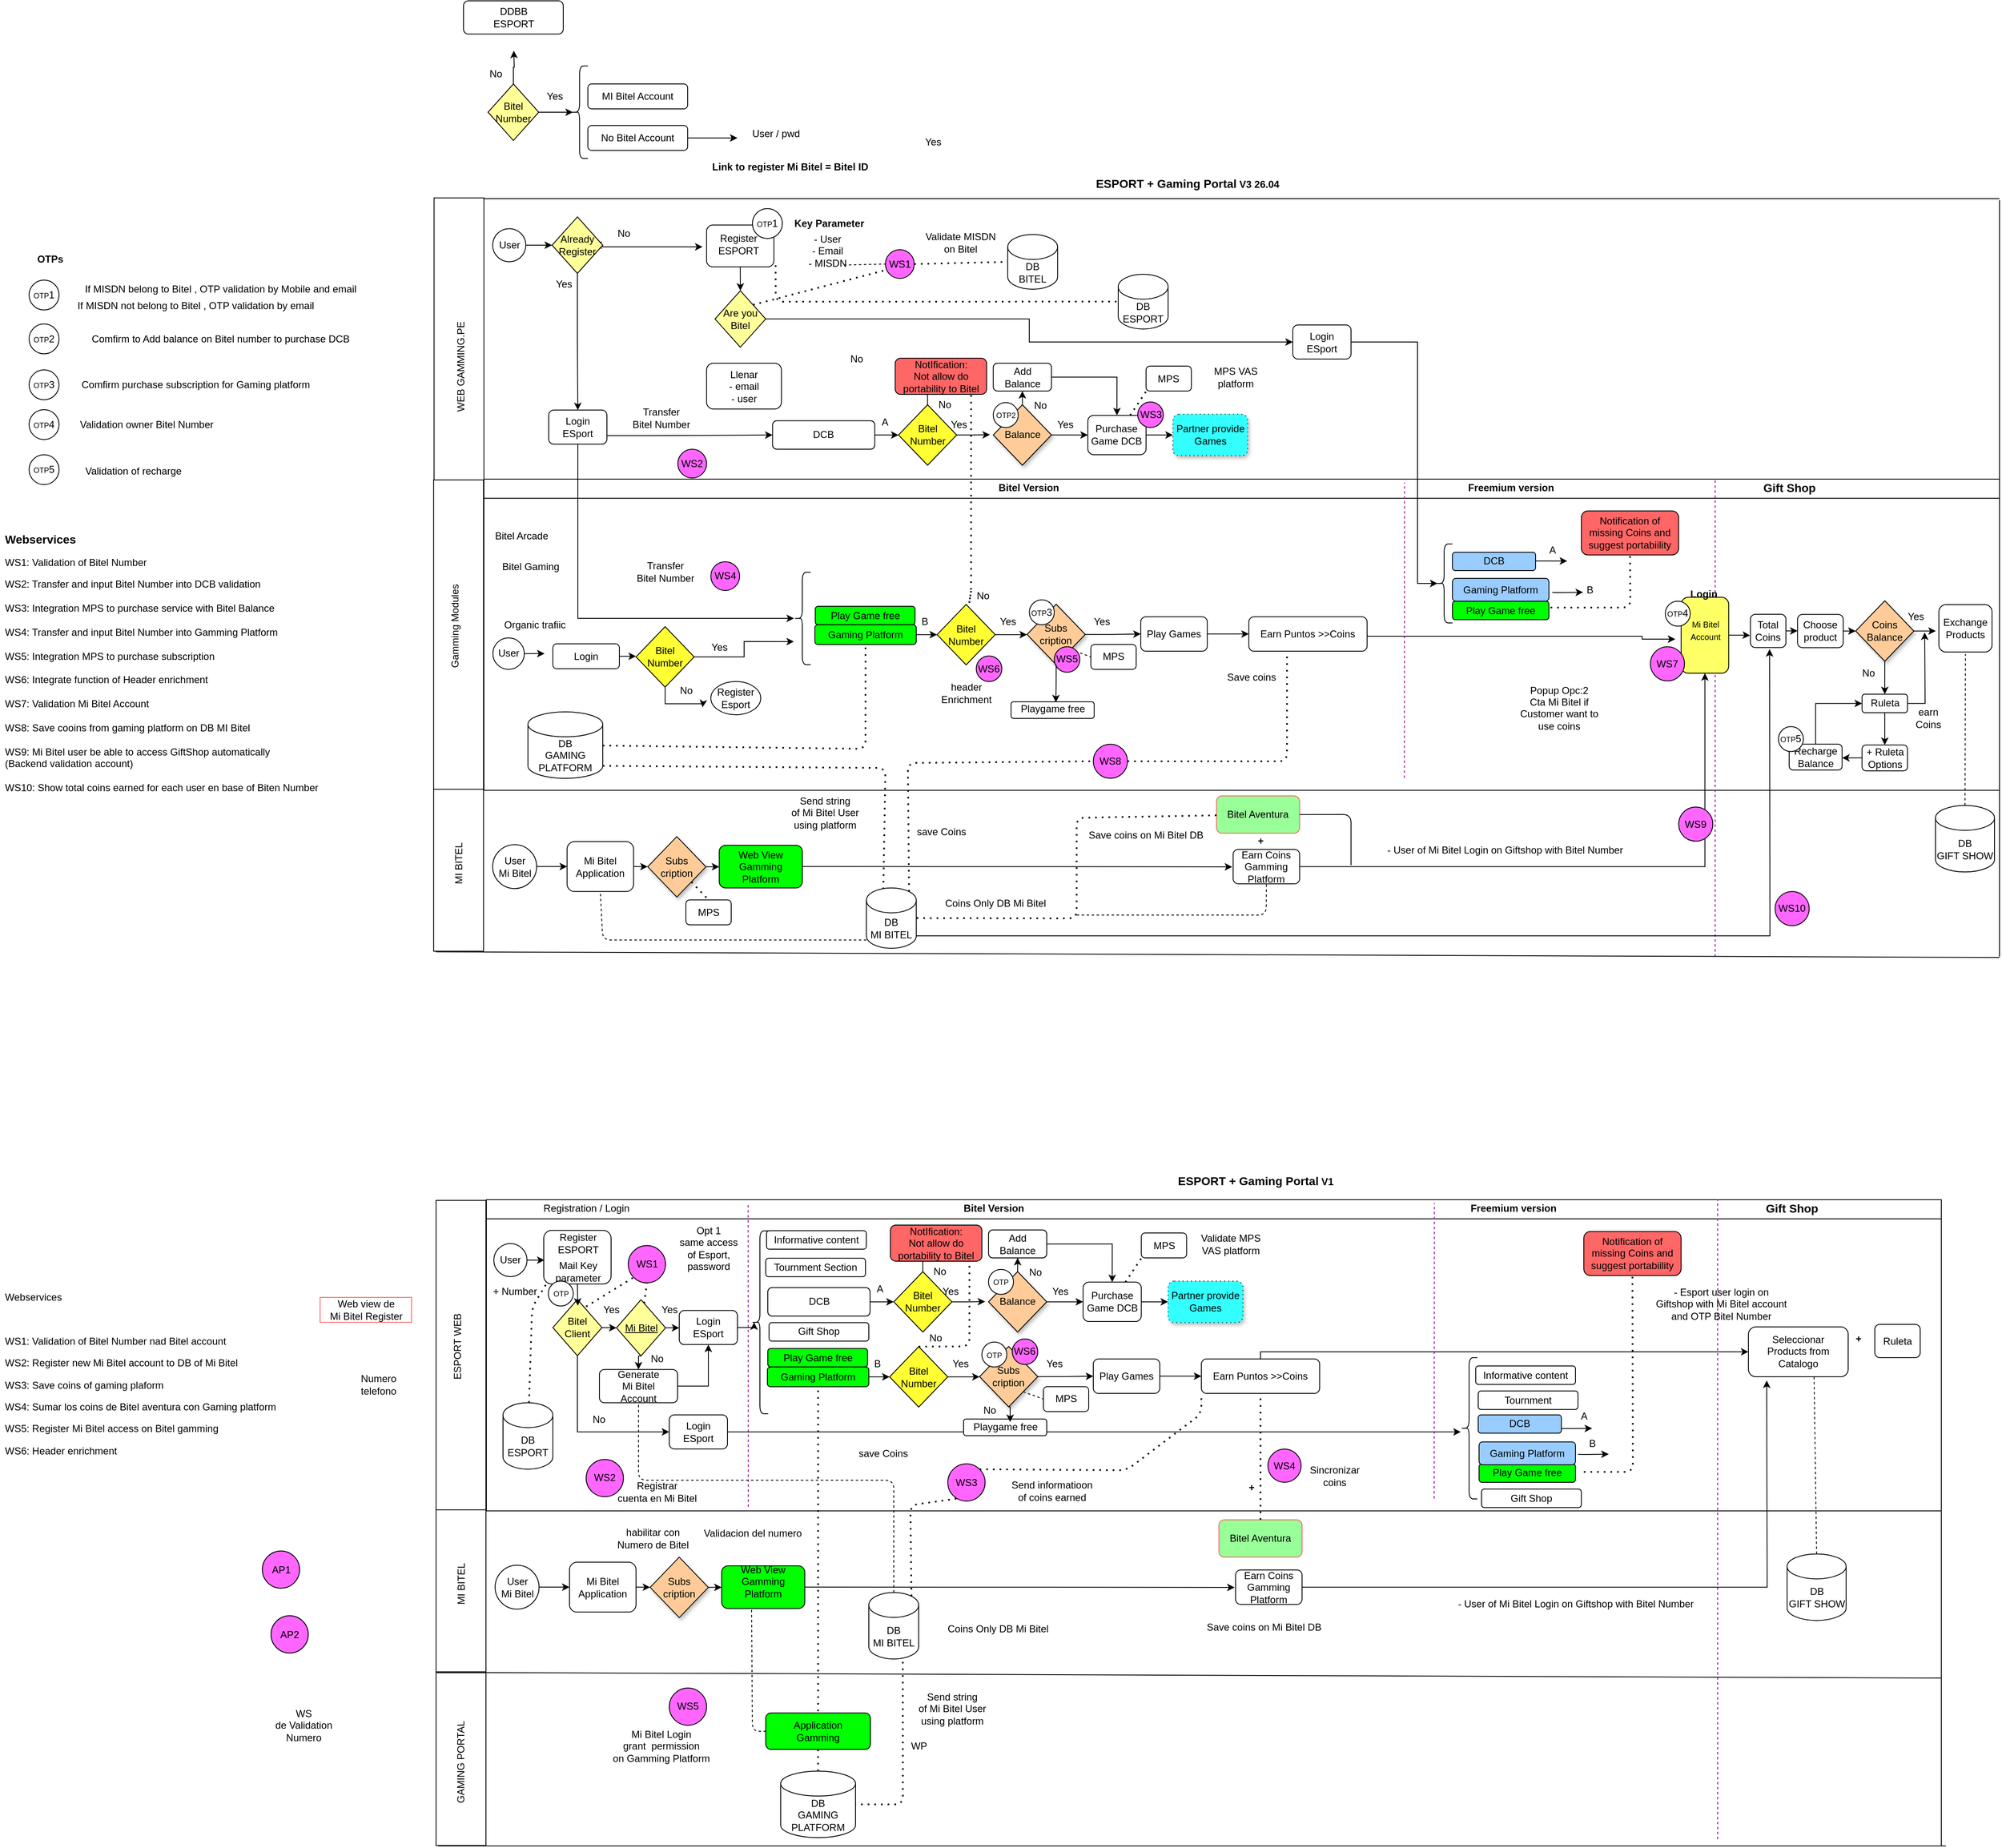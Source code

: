 <mxfile version="14.5.8" type="github">
  <diagram id="9RvgvvR_KSKuulvQgbrz" name="Page-1">
    <mxGraphModel dx="3719" dy="-3593" grid="1" gridSize="10" guides="1" tooltips="1" connect="1" arrows="1" fold="1" page="1" pageScale="1" pageWidth="827" pageHeight="1169" math="0" shadow="0">
      <root>
        <mxCell id="0" />
        <mxCell id="1" parent="0" />
        <mxCell id="VdGI68wlmSatKI99WMhj-1" value="" style="swimlane;whiteSpace=wrap;startSize=23;" parent="1" vertex="1">
          <mxGeometry x="-1020" y="6262.5" width="1750" height="374.38" as="geometry" />
        </mxCell>
        <mxCell id="VdGI68wlmSatKI99WMhj-2" value="" style="endArrow=none;dashed=1;html=1;fillColor=#990099;strokeColor=#990099;" parent="VdGI68wlmSatKI99WMhj-1" edge="1">
          <mxGeometry width="50" height="50" relative="1" as="geometry">
            <mxPoint x="315" y="369.5" as="sourcePoint" />
            <mxPoint x="314.83" y="6" as="targetPoint" />
          </mxGeometry>
        </mxCell>
        <mxCell id="VdGI68wlmSatKI99WMhj-3" value="" style="endArrow=none;dashed=1;html=1;strokeColor=#990099;entryX=0.389;entryY=-0.006;entryDx=0;entryDy=0;entryPerimeter=0;" parent="VdGI68wlmSatKI99WMhj-1" edge="1">
          <mxGeometry width="50" height="50" relative="1" as="geometry">
            <mxPoint x="1481" y="769.5" as="sourcePoint" />
            <mxPoint x="1480.949" y="-0.543" as="targetPoint" />
          </mxGeometry>
        </mxCell>
        <mxCell id="VdGI68wlmSatKI99WMhj-4" value="User" style="ellipse;whiteSpace=wrap;html=1;aspect=fixed;" parent="VdGI68wlmSatKI99WMhj-1" vertex="1">
          <mxGeometry x="9" y="52.75" width="39.87" height="39.87" as="geometry" />
        </mxCell>
        <mxCell id="VdGI68wlmSatKI99WMhj-5" value="" style="rounded=1;whiteSpace=wrap;html=1;" parent="VdGI68wlmSatKI99WMhj-1" vertex="1">
          <mxGeometry x="69" y="36.84" width="81" height="64.59" as="geometry" />
        </mxCell>
        <mxCell id="VdGI68wlmSatKI99WMhj-6" value="&lt;div&gt;Register &lt;br&gt;&lt;/div&gt;&lt;div&gt;ESPORT&lt;br&gt;&lt;/div&gt;" style="text;html=1;align=center;verticalAlign=middle;resizable=0;points=[];autosize=1;strokeColor=none;" parent="VdGI68wlmSatKI99WMhj-1" vertex="1">
          <mxGeometry x="80" y="37.29" width="60" height="30" as="geometry" />
        </mxCell>
        <mxCell id="VdGI68wlmSatKI99WMhj-7" style="edgeStyle=orthogonalEdgeStyle;rounded=0;orthogonalLoop=1;jettySize=auto;html=1;exitX=0.5;exitY=1;exitDx=0;exitDy=0;entryX=0;entryY=0.5;entryDx=0;entryDy=0;" parent="VdGI68wlmSatKI99WMhj-1" source="VdGI68wlmSatKI99WMhj-8" target="VdGI68wlmSatKI99WMhj-25" edge="1">
          <mxGeometry relative="1" as="geometry" />
        </mxCell>
        <mxCell id="VdGI68wlmSatKI99WMhj-8" value="&lt;div&gt;Bitel &lt;br&gt;&lt;/div&gt;&lt;div&gt;Client&lt;/div&gt;" style="rhombus;whiteSpace=wrap;html=1;fillColor=#FFFF99;" parent="VdGI68wlmSatKI99WMhj-1" vertex="1">
          <mxGeometry x="80" y="120" width="59" height="67.7" as="geometry" />
        </mxCell>
        <mxCell id="VdGI68wlmSatKI99WMhj-9" value="&lt;div&gt;Login &lt;br&gt;&lt;/div&gt;&lt;div&gt;ESport&lt;br&gt;&lt;/div&gt;" style="rounded=1;whiteSpace=wrap;html=1;fillColor=#FFFFFF;" parent="VdGI68wlmSatKI99WMhj-1" vertex="1">
          <mxGeometry x="232" y="133.31" width="70" height="41" as="geometry" />
        </mxCell>
        <mxCell id="VdGI68wlmSatKI99WMhj-10" value="No" style="text;html=1;align=center;verticalAlign=middle;resizable=0;points=[];autosize=1;strokeColor=none;" parent="VdGI68wlmSatKI99WMhj-1" vertex="1">
          <mxGeometry x="120" y="254.86" width="30" height="20" as="geometry" />
        </mxCell>
        <mxCell id="VdGI68wlmSatKI99WMhj-11" value="Registration / Login" style="text;html=1;align=center;verticalAlign=middle;resizable=0;points=[];autosize=1;strokeColor=none;" parent="VdGI68wlmSatKI99WMhj-1" vertex="1">
          <mxGeometry x="60" width="120" height="20" as="geometry" />
        </mxCell>
        <mxCell id="VdGI68wlmSatKI99WMhj-12" value="&lt;b&gt;Bitel Version&lt;/b&gt;" style="text;html=1;align=center;verticalAlign=middle;resizable=0;points=[];autosize=1;strokeColor=none;" parent="VdGI68wlmSatKI99WMhj-1" vertex="1">
          <mxGeometry x="565" width="90" height="20" as="geometry" />
        </mxCell>
        <mxCell id="VdGI68wlmSatKI99WMhj-13" value="&lt;b&gt;Freemium version&lt;/b&gt;" style="text;html=1;align=center;verticalAlign=middle;resizable=0;points=[];autosize=1;strokeColor=none;" parent="VdGI68wlmSatKI99WMhj-1" vertex="1">
          <mxGeometry x="1175" width="120" height="20" as="geometry" />
        </mxCell>
        <mxCell id="VdGI68wlmSatKI99WMhj-14" value="Informative content" style="rounded=1;whiteSpace=wrap;html=1;fillColor=#FFFFFF;" parent="VdGI68wlmSatKI99WMhj-1" vertex="1">
          <mxGeometry x="337" y="37.29" width="120" height="22.25" as="geometry" />
        </mxCell>
        <mxCell id="VdGI68wlmSatKI99WMhj-15" value="Tournment Section" style="rounded=1;whiteSpace=wrap;html=1;fillColor=#FFFFFF;" parent="VdGI68wlmSatKI99WMhj-1" vertex="1">
          <mxGeometry x="336" y="70.37" width="120" height="22.25" as="geometry" />
        </mxCell>
        <mxCell id="VdGI68wlmSatKI99WMhj-16" value="Play Game free" style="rounded=1;whiteSpace=wrap;html=1;fillColor=#00FF00;" parent="VdGI68wlmSatKI99WMhj-1" vertex="1">
          <mxGeometry x="338.5" y="179" width="120" height="22.25" as="geometry" />
        </mxCell>
        <mxCell id="VdGI68wlmSatKI99WMhj-17" style="edgeStyle=orthogonalEdgeStyle;rounded=0;orthogonalLoop=1;jettySize=auto;html=1;exitX=1;exitY=0.5;exitDx=0;exitDy=0;entryX=0;entryY=0.5;entryDx=0;entryDy=0;" parent="VdGI68wlmSatKI99WMhj-1" source="VdGI68wlmSatKI99WMhj-18" target="VdGI68wlmSatKI99WMhj-28" edge="1">
          <mxGeometry relative="1" as="geometry" />
        </mxCell>
        <mxCell id="VdGI68wlmSatKI99WMhj-18" value="DCB" style="rounded=1;whiteSpace=wrap;html=1;fillColor=#FFFFFF;" parent="VdGI68wlmSatKI99WMhj-1" vertex="1">
          <mxGeometry x="338.5" y="105.73" width="123" height="34.27" as="geometry" />
        </mxCell>
        <mxCell id="VdGI68wlmSatKI99WMhj-19" value="Informative content" style="rounded=1;whiteSpace=wrap;html=1;fillColor=#FFFFFF;" parent="VdGI68wlmSatKI99WMhj-1" vertex="1">
          <mxGeometry x="1190" y="199.97" width="120" height="22.25" as="geometry" />
        </mxCell>
        <mxCell id="VdGI68wlmSatKI99WMhj-20" value="Tournment" style="rounded=1;whiteSpace=wrap;html=1;fillColor=#FFFFFF;" parent="VdGI68wlmSatKI99WMhj-1" vertex="1">
          <mxGeometry x="1193" y="230.14" width="120" height="22.25" as="geometry" />
        </mxCell>
        <mxCell id="VdGI68wlmSatKI99WMhj-21" value="Play Game free" style="rounded=1;whiteSpace=wrap;html=1;fillColor=#00FF00;" parent="VdGI68wlmSatKI99WMhj-1" vertex="1">
          <mxGeometry x="1194" y="317.75" width="116" height="22.25" as="geometry" />
        </mxCell>
        <mxCell id="VdGI68wlmSatKI99WMhj-22" value="" style="shape=curlyBracket;whiteSpace=wrap;html=1;rounded=1;fillColor=#FFFFFF;" parent="VdGI68wlmSatKI99WMhj-1" vertex="1">
          <mxGeometry x="1172" y="190" width="20" height="170" as="geometry" />
        </mxCell>
        <mxCell id="VdGI68wlmSatKI99WMhj-23" value="&lt;div&gt;DB&lt;/div&gt;&lt;div&gt;ESPORT&lt;br&gt;&lt;/div&gt;" style="shape=cylinder3;whiteSpace=wrap;html=1;boundedLbl=1;backgroundOutline=1;size=15;fillColor=#FFFFFF;" parent="VdGI68wlmSatKI99WMhj-1" vertex="1">
          <mxGeometry x="20" y="244.24" width="60" height="80" as="geometry" />
        </mxCell>
        <mxCell id="VdGI68wlmSatKI99WMhj-24" style="edgeStyle=orthogonalEdgeStyle;rounded=0;orthogonalLoop=1;jettySize=auto;html=1;exitX=1;exitY=0.5;exitDx=0;exitDy=0;" parent="VdGI68wlmSatKI99WMhj-1" source="VdGI68wlmSatKI99WMhj-25" target="VdGI68wlmSatKI99WMhj-22" edge="1">
          <mxGeometry relative="1" as="geometry">
            <Array as="points">
              <mxPoint x="950" y="279" />
              <mxPoint x="950" y="279" />
            </Array>
          </mxGeometry>
        </mxCell>
        <mxCell id="VdGI68wlmSatKI99WMhj-25" value="&lt;div&gt;Login &lt;br&gt;&lt;/div&gt;&lt;div&gt;ESport&lt;br&gt;&lt;/div&gt;" style="rounded=1;whiteSpace=wrap;html=1;fillColor=#FFFFFF;" parent="VdGI68wlmSatKI99WMhj-1" vertex="1">
          <mxGeometry x="220" y="258.86" width="70" height="41" as="geometry" />
        </mxCell>
        <mxCell id="VdGI68wlmSatKI99WMhj-26" value="&lt;font style=&quot;font-size: 14px&quot;&gt;&lt;b&gt;Gift Shop&lt;/b&gt;&lt;/font&gt;" style="text;html=1;align=center;verticalAlign=middle;resizable=0;points=[];autosize=1;strokeColor=none;" parent="VdGI68wlmSatKI99WMhj-1" vertex="1">
          <mxGeometry x="1530" width="80" height="20" as="geometry" />
        </mxCell>
        <mxCell id="VdGI68wlmSatKI99WMhj-27" style="edgeStyle=orthogonalEdgeStyle;rounded=0;orthogonalLoop=1;jettySize=auto;html=1;exitX=0.5;exitY=0;exitDx=0;exitDy=0;" parent="VdGI68wlmSatKI99WMhj-1" source="VdGI68wlmSatKI99WMhj-28" target="VdGI68wlmSatKI99WMhj-60" edge="1">
          <mxGeometry relative="1" as="geometry" />
        </mxCell>
        <mxCell id="VdGI68wlmSatKI99WMhj-28" value="Bitel Number" style="rhombus;whiteSpace=wrap;html=1;fillColor=#FFFF33;" parent="VdGI68wlmSatKI99WMhj-1" vertex="1">
          <mxGeometry x="490" y="86.49" width="70" height="72.75" as="geometry" />
        </mxCell>
        <mxCell id="VdGI68wlmSatKI99WMhj-29" style="edgeStyle=orthogonalEdgeStyle;rounded=0;orthogonalLoop=1;jettySize=auto;html=1;exitX=0.5;exitY=0;exitDx=0;exitDy=0;entryX=0.5;entryY=1;entryDx=0;entryDy=0;" parent="VdGI68wlmSatKI99WMhj-1" source="VdGI68wlmSatKI99WMhj-30" target="VdGI68wlmSatKI99WMhj-34" edge="1">
          <mxGeometry relative="1" as="geometry" />
        </mxCell>
        <mxCell id="VdGI68wlmSatKI99WMhj-30" value="Balance" style="rhombus;whiteSpace=wrap;html=1;fillColor=#FFCC99;shadow=1;" parent="VdGI68wlmSatKI99WMhj-1" vertex="1">
          <mxGeometry x="604" y="86.49" width="70" height="72.75" as="geometry" />
        </mxCell>
        <mxCell id="VdGI68wlmSatKI99WMhj-31" value="No" style="text;html=1;align=center;verticalAlign=middle;resizable=0;points=[];autosize=1;strokeColor=none;" parent="VdGI68wlmSatKI99WMhj-1" vertex="1">
          <mxGeometry x="530" y="76.43" width="30" height="20" as="geometry" />
        </mxCell>
        <mxCell id="VdGI68wlmSatKI99WMhj-32" value="" style="endArrow=none;dashed=1;html=1;entryX=0.325;entryY=0.059;entryDx=0;entryDy=0;entryPerimeter=0;fillColor=#990099;strokeColor=#990099;" parent="VdGI68wlmSatKI99WMhj-1" edge="1">
          <mxGeometry width="50" height="50" relative="1" as="geometry">
            <mxPoint x="1140" y="359.5" as="sourcePoint" />
            <mxPoint x="1140.245" y="4.089" as="targetPoint" />
          </mxGeometry>
        </mxCell>
        <mxCell id="VdGI68wlmSatKI99WMhj-33" value="&lt;div&gt;Partner provide &lt;br&gt;&lt;/div&gt;&lt;div&gt;Games&lt;br&gt;&lt;/div&gt;" style="shape=ext;rounded=1;html=1;whiteSpace=wrap;dashed=1;dashPattern=1 4;shadow=1;fillColor=#33FFFF;" parent="VdGI68wlmSatKI99WMhj-1" vertex="1">
          <mxGeometry x="820" y="97.86" width="90" height="50" as="geometry" />
        </mxCell>
        <mxCell id="VdGI68wlmSatKI99WMhj-34" value="Add Balance" style="rounded=1;whiteSpace=wrap;html=1;shadow=0;fillColor=#FFFFFF;" parent="VdGI68wlmSatKI99WMhj-1" vertex="1">
          <mxGeometry x="604" y="36.43" width="70" height="33.57" as="geometry" />
        </mxCell>
        <mxCell id="VdGI68wlmSatKI99WMhj-36" value="&lt;div&gt;Seleccionar&lt;/div&gt;&lt;div&gt;Products from Catalogo&lt;br&gt;&lt;/div&gt;" style="rounded=1;whiteSpace=wrap;html=1;shadow=0;fillColor=#FFFFFF;" parent="VdGI68wlmSatKI99WMhj-1" vertex="1">
          <mxGeometry x="1518" y="152.99" width="120" height="60" as="geometry" />
        </mxCell>
        <mxCell id="VdGI68wlmSatKI99WMhj-37" value="&lt;div&gt;Notification of missing Coins and suggest portabiility&lt;br&gt;&lt;/div&gt;" style="rounded=1;whiteSpace=wrap;html=1;shadow=0;fillColor=#FF6666;" parent="VdGI68wlmSatKI99WMhj-1" vertex="1">
          <mxGeometry x="1320" y="38.22" width="117" height="53.02" as="geometry" />
        </mxCell>
        <mxCell id="M21Rp4dpOv7A2GzSpeQ7-3" style="edgeStyle=orthogonalEdgeStyle;rounded=0;orthogonalLoop=1;jettySize=auto;html=1;exitX=1;exitY=0.5;exitDx=0;exitDy=0;entryX=0;entryY=0.5;entryDx=0;entryDy=0;" parent="VdGI68wlmSatKI99WMhj-1" source="VdGI68wlmSatKI99WMhj-40" target="M21Rp4dpOv7A2GzSpeQ7-2" edge="1">
          <mxGeometry relative="1" as="geometry" />
        </mxCell>
        <mxCell id="VdGI68wlmSatKI99WMhj-40" value="&lt;div&gt;Gaming Platform&lt;/div&gt;" style="rounded=1;whiteSpace=wrap;html=1;shadow=0;fillColor=#00FF00;" parent="VdGI68wlmSatKI99WMhj-1" vertex="1">
          <mxGeometry x="338" y="201.25" width="122" height="23.75" as="geometry" />
        </mxCell>
        <mxCell id="M21Rp4dpOv7A2GzSpeQ7-13" style="edgeStyle=orthogonalEdgeStyle;rounded=0;orthogonalLoop=1;jettySize=auto;html=1;exitX=0.5;exitY=0;exitDx=0;exitDy=0;entryX=0;entryY=0.5;entryDx=0;entryDy=0;" parent="VdGI68wlmSatKI99WMhj-1" source="VdGI68wlmSatKI99WMhj-42" target="VdGI68wlmSatKI99WMhj-36" edge="1">
          <mxGeometry relative="1" as="geometry">
            <Array as="points">
              <mxPoint x="931" y="183" />
            </Array>
          </mxGeometry>
        </mxCell>
        <mxCell id="VdGI68wlmSatKI99WMhj-42" value="&lt;div&gt;Earn Puntos &amp;gt;&amp;gt;Coins&lt;/div&gt;" style="rounded=1;whiteSpace=wrap;html=1;shadow=0;fillColor=#FFFFFF;" parent="VdGI68wlmSatKI99WMhj-1" vertex="1">
          <mxGeometry x="860" y="191.62" width="142.25" height="41.38" as="geometry" />
        </mxCell>
        <mxCell id="VdGI68wlmSatKI99WMhj-45" value="DCB" style="rounded=1;whiteSpace=wrap;html=1;fillColor=#99CCFF;" parent="VdGI68wlmSatKI99WMhj-1" vertex="1">
          <mxGeometry x="1193" y="258.86" width="100" height="22.02" as="geometry" />
        </mxCell>
        <mxCell id="VdGI68wlmSatKI99WMhj-46" value="&lt;div&gt;&lt;br&gt;&lt;/div&gt;&lt;div&gt;Gaming Platform&lt;/div&gt;&lt;div&gt;&lt;br&gt;&lt;/div&gt;" style="rounded=1;whiteSpace=wrap;html=1;shadow=0;fillColor=#99CCFF;" parent="VdGI68wlmSatKI99WMhj-1" vertex="1">
          <mxGeometry x="1194" y="291.37" width="116" height="27.5" as="geometry" />
        </mxCell>
        <mxCell id="VdGI68wlmSatKI99WMhj-47" value="Ruleta" style="rounded=1;whiteSpace=wrap;html=1;fillColor=#FFFFFF;" parent="VdGI68wlmSatKI99WMhj-1" vertex="1">
          <mxGeometry x="1670" y="150" width="54.63" height="40" as="geometry" />
        </mxCell>
        <mxCell id="VdGI68wlmSatKI99WMhj-48" value="&lt;b&gt;+&lt;/b&gt;" style="text;html=1;align=center;verticalAlign=middle;resizable=0;points=[];autosize=1;strokeColor=none;" parent="VdGI68wlmSatKI99WMhj-1" vertex="1">
          <mxGeometry x="1640" y="157.75" width="20" height="20" as="geometry" />
        </mxCell>
        <mxCell id="VdGI68wlmSatKI99WMhj-49" value="MPS" style="rounded=1;whiteSpace=wrap;html=1;fillColor=#FFFFFF;" parent="VdGI68wlmSatKI99WMhj-1" vertex="1">
          <mxGeometry x="787.75" y="40.0" width="54.5" height="30" as="geometry" />
        </mxCell>
        <mxCell id="VdGI68wlmSatKI99WMhj-50" value="&lt;div&gt;Mail Key &lt;br&gt;&lt;/div&gt;&lt;div&gt;parameter&lt;/div&gt;" style="text;html=1;align=center;verticalAlign=middle;resizable=0;points=[];autosize=1;strokeColor=none;" parent="VdGI68wlmSatKI99WMhj-1" vertex="1">
          <mxGeometry x="74.5" y="71.43" width="70" height="30" as="geometry" />
        </mxCell>
        <mxCell id="VdGI68wlmSatKI99WMhj-51" style="edgeStyle=orthogonalEdgeStyle;rounded=0;orthogonalLoop=1;jettySize=auto;html=1;exitX=1;exitY=0.5;exitDx=0;exitDy=0;entryX=0;entryY=0.5;entryDx=0;entryDy=0;" parent="VdGI68wlmSatKI99WMhj-1" source="VdGI68wlmSatKI99WMhj-53" target="VdGI68wlmSatKI99WMhj-9" edge="1">
          <mxGeometry relative="1" as="geometry" />
        </mxCell>
        <mxCell id="VdGI68wlmSatKI99WMhj-52" style="edgeStyle=orthogonalEdgeStyle;rounded=0;orthogonalLoop=1;jettySize=auto;html=1;exitX=0.5;exitY=1;exitDx=0;exitDy=0;entryX=0.5;entryY=0;entryDx=0;entryDy=0;" parent="VdGI68wlmSatKI99WMhj-1" source="VdGI68wlmSatKI99WMhj-53" target="VdGI68wlmSatKI99WMhj-58" edge="1">
          <mxGeometry relative="1" as="geometry" />
        </mxCell>
        <mxCell id="VdGI68wlmSatKI99WMhj-53" value="&lt;u&gt;Mi Bitel&lt;/u&gt;" style="rhombus;whiteSpace=wrap;html=1;fillColor=#FFFF99;" parent="VdGI68wlmSatKI99WMhj-1" vertex="1">
          <mxGeometry x="156.5" y="120.3" width="59" height="67.7" as="geometry" />
        </mxCell>
        <mxCell id="VdGI68wlmSatKI99WMhj-54" value="" style="endArrow=none;dashed=1;html=1;dashPattern=1 3;strokeWidth=2;entryX=-0.036;entryY=1.002;entryDx=0;entryDy=0;entryPerimeter=0;" parent="VdGI68wlmSatKI99WMhj-1" source="VdGI68wlmSatKI99WMhj-23" target="VdGI68wlmSatKI99WMhj-50" edge="1">
          <mxGeometry width="50" height="50" relative="1" as="geometry">
            <mxPoint x="690" y="309.5" as="sourcePoint" />
            <mxPoint x="740" y="259.5" as="targetPoint" />
            <Array as="points">
              <mxPoint x="55" y="129.5" />
            </Array>
          </mxGeometry>
        </mxCell>
        <mxCell id="VdGI68wlmSatKI99WMhj-55" value="Yes" style="text;html=1;align=center;verticalAlign=middle;resizable=0;points=[];autosize=1;strokeColor=none;" parent="VdGI68wlmSatKI99WMhj-1" vertex="1">
          <mxGeometry x="130" y="122.75" width="40" height="20" as="geometry" />
        </mxCell>
        <mxCell id="VdGI68wlmSatKI99WMhj-56" value="Yes" style="text;html=1;align=center;verticalAlign=middle;resizable=0;points=[];autosize=1;strokeColor=none;" parent="VdGI68wlmSatKI99WMhj-1" vertex="1">
          <mxGeometry x="200" y="122.75" width="40" height="20" as="geometry" />
        </mxCell>
        <mxCell id="VdGI68wlmSatKI99WMhj-57" style="edgeStyle=orthogonalEdgeStyle;rounded=0;orthogonalLoop=1;jettySize=auto;html=1;exitX=1;exitY=0.5;exitDx=0;exitDy=0;entryX=0.5;entryY=1;entryDx=0;entryDy=0;" parent="VdGI68wlmSatKI99WMhj-1" source="VdGI68wlmSatKI99WMhj-58" target="VdGI68wlmSatKI99WMhj-9" edge="1">
          <mxGeometry relative="1" as="geometry" />
        </mxCell>
        <mxCell id="VdGI68wlmSatKI99WMhj-58" value="&lt;div&gt;Generate &lt;br&gt;&lt;/div&gt;&lt;div&gt;Mi Bitel&lt;/div&gt;&lt;div&gt;Account&lt;br&gt;&lt;/div&gt;" style="rounded=1;whiteSpace=wrap;html=1;fillColor=#FFFFFF;" parent="VdGI68wlmSatKI99WMhj-1" vertex="1">
          <mxGeometry x="136" y="204.24" width="94" height="40" as="geometry" />
        </mxCell>
        <mxCell id="VdGI68wlmSatKI99WMhj-59" value="No" style="text;html=1;align=center;verticalAlign=middle;resizable=0;points=[];autosize=1;strokeColor=none;" parent="VdGI68wlmSatKI99WMhj-1" vertex="1">
          <mxGeometry x="190" y="181.99" width="30" height="20" as="geometry" />
        </mxCell>
        <mxCell id="VdGI68wlmSatKI99WMhj-60" value="&lt;div&gt;NotIfication: &lt;br&gt;&lt;/div&gt;&lt;div&gt;Not allow do portability to Bitel&lt;br&gt;&lt;/div&gt;" style="rounded=1;whiteSpace=wrap;html=1;shadow=0;fillColor=#FF6666;" parent="VdGI68wlmSatKI99WMhj-1" vertex="1">
          <mxGeometry x="486" y="30.46" width="110" height="43.51" as="geometry" />
        </mxCell>
        <mxCell id="VdGI68wlmSatKI99WMhj-61" value="Yes" style="text;html=1;align=center;verticalAlign=middle;resizable=0;points=[];autosize=1;strokeColor=none;" parent="VdGI68wlmSatKI99WMhj-1" vertex="1">
          <mxGeometry x="537.75" y="100.3" width="40" height="20" as="geometry" />
        </mxCell>
        <mxCell id="VdGI68wlmSatKI99WMhj-62" value="&lt;div&gt;Purchase&lt;/div&gt;&lt;div&gt;Game DCB&lt;br&gt;&lt;/div&gt;" style="rounded=1;whiteSpace=wrap;html=1;shadow=0;fillColor=#FFFFFF;" parent="VdGI68wlmSatKI99WMhj-1" vertex="1">
          <mxGeometry x="717.75" y="99.17" width="70" height="47.38" as="geometry" />
        </mxCell>
        <mxCell id="VdGI68wlmSatKI99WMhj-63" style="edgeStyle=orthogonalEdgeStyle;rounded=0;orthogonalLoop=1;jettySize=auto;html=1;exitX=1;exitY=0.5;exitDx=0;exitDy=0;entryX=0.5;entryY=0;entryDx=0;entryDy=0;" parent="VdGI68wlmSatKI99WMhj-1" source="VdGI68wlmSatKI99WMhj-34" target="VdGI68wlmSatKI99WMhj-62" edge="1">
          <mxGeometry relative="1" as="geometry" />
        </mxCell>
        <mxCell id="VdGI68wlmSatKI99WMhj-64" style="edgeStyle=orthogonalEdgeStyle;rounded=0;orthogonalLoop=1;jettySize=auto;html=1;exitX=1;exitY=0.5;exitDx=0;exitDy=0;entryX=0;entryY=0.5;entryDx=0;entryDy=0;" parent="VdGI68wlmSatKI99WMhj-1" source="VdGI68wlmSatKI99WMhj-62" target="VdGI68wlmSatKI99WMhj-33" edge="1">
          <mxGeometry relative="1" as="geometry" />
        </mxCell>
        <mxCell id="VdGI68wlmSatKI99WMhj-65" style="edgeStyle=orthogonalEdgeStyle;rounded=0;orthogonalLoop=1;jettySize=auto;html=1;exitX=1;exitY=0.5;exitDx=0;exitDy=0;" parent="VdGI68wlmSatKI99WMhj-1" source="VdGI68wlmSatKI99WMhj-30" target="VdGI68wlmSatKI99WMhj-62" edge="1">
          <mxGeometry relative="1" as="geometry">
            <mxPoint x="755" y="176.5" as="targetPoint" />
            <mxPoint x="672" y="122.865" as="sourcePoint" />
          </mxGeometry>
        </mxCell>
        <mxCell id="VdGI68wlmSatKI99WMhj-66" value="Yes" style="text;html=1;align=center;verticalAlign=middle;resizable=0;points=[];autosize=1;strokeColor=none;" parent="VdGI68wlmSatKI99WMhj-1" vertex="1">
          <mxGeometry x="670" y="100" width="40" height="20" as="geometry" />
        </mxCell>
        <mxCell id="VdGI68wlmSatKI99WMhj-67" value="" style="endArrow=none;dashed=1;html=1;dashPattern=1 3;strokeWidth=2;" parent="VdGI68wlmSatKI99WMhj-1" source="VdGI68wlmSatKI99WMhj-62" edge="1">
          <mxGeometry width="50" height="50" relative="1" as="geometry">
            <mxPoint x="740" y="117.21" as="sourcePoint" />
            <mxPoint x="790" y="67.21" as="targetPoint" />
          </mxGeometry>
        </mxCell>
        <mxCell id="VdGI68wlmSatKI99WMhj-68" value="&lt;div&gt;Validate MPS&lt;/div&gt;&lt;div&gt;VAS platform&lt;br&gt;&lt;/div&gt;" style="text;html=1;align=center;verticalAlign=middle;resizable=0;points=[];autosize=1;strokeColor=none;" parent="VdGI68wlmSatKI99WMhj-1" vertex="1">
          <mxGeometry x="850" y="38.22" width="90" height="30" as="geometry" />
        </mxCell>
        <mxCell id="VdGI68wlmSatKI99WMhj-70" value="MPS" style="rounded=1;whiteSpace=wrap;html=1;fillColor=#FFFFFF;" parent="VdGI68wlmSatKI99WMhj-1" vertex="1">
          <mxGeometry x="670" y="224.86" width="54.5" height="30" as="geometry" />
        </mxCell>
        <mxCell id="VdGI68wlmSatKI99WMhj-72" value="WS1" style="ellipse;whiteSpace=wrap;html=1;aspect=fixed;fillColor=#FF66FF;" parent="VdGI68wlmSatKI99WMhj-1" vertex="1">
          <mxGeometry x="170.62" y="55.12" width="44.88" height="44.88" as="geometry" />
        </mxCell>
        <mxCell id="VdGI68wlmSatKI99WMhj-74" style="edgeStyle=orthogonalEdgeStyle;rounded=0;orthogonalLoop=1;jettySize=auto;html=1;exitX=1;exitY=0.5;exitDx=0;exitDy=0;entryX=0;entryY=0.5;entryDx=0;entryDy=0;" parent="VdGI68wlmSatKI99WMhj-1" source="VdGI68wlmSatKI99WMhj-75" target="VdGI68wlmSatKI99WMhj-42" edge="1">
          <mxGeometry relative="1" as="geometry" />
        </mxCell>
        <mxCell id="VdGI68wlmSatKI99WMhj-75" value="Play Games" style="rounded=1;whiteSpace=wrap;html=1;shadow=0;fillColor=#FFFFFF;" parent="VdGI68wlmSatKI99WMhj-1" vertex="1">
          <mxGeometry x="730" y="191.62" width="80" height="41.38" as="geometry" />
        </mxCell>
        <mxCell id="VdGI68wlmSatKI99WMhj-76" value="WS2" style="ellipse;whiteSpace=wrap;html=1;aspect=fixed;fillColor=#FF66FF;" parent="VdGI68wlmSatKI99WMhj-1" vertex="1">
          <mxGeometry x="120" y="312.5" width="44.88" height="44.88" as="geometry" />
        </mxCell>
        <mxCell id="VdGI68wlmSatKI99WMhj-77" value="&lt;div&gt;Registrar&lt;/div&gt;&lt;div&gt;cuenta en Mi Bitel&lt;br&gt;&lt;/div&gt;" style="text;html=1;align=center;verticalAlign=middle;resizable=0;points=[];autosize=1;strokeColor=none;" parent="VdGI68wlmSatKI99WMhj-1" vertex="1">
          <mxGeometry x="150" y="336.39" width="110" height="30" as="geometry" />
        </mxCell>
        <mxCell id="VdGI68wlmSatKI99WMhj-78" value="&lt;div&gt;Send informatioon &lt;br&gt;&lt;/div&gt;&lt;div&gt;of coins earned&lt;br&gt;&lt;/div&gt;" style="text;html=1;align=center;verticalAlign=middle;resizable=0;points=[];autosize=1;strokeColor=none;" parent="VdGI68wlmSatKI99WMhj-1" vertex="1">
          <mxGeometry x="620" y="335.0" width="120" height="30" as="geometry" />
        </mxCell>
        <mxCell id="VdGI68wlmSatKI99WMhj-79" value="WS4" style="ellipse;whiteSpace=wrap;html=1;aspect=fixed;fillColor=#FF66FF;" parent="VdGI68wlmSatKI99WMhj-1" vertex="1">
          <mxGeometry x="940" y="300" width="40" height="40" as="geometry" />
        </mxCell>
        <mxCell id="VdGI68wlmSatKI99WMhj-80" value="Gift Shop" style="rounded=1;whiteSpace=wrap;html=1;fillColor=#FFFFFF;" parent="VdGI68wlmSatKI99WMhj-1" vertex="1">
          <mxGeometry x="340" y="147.86" width="120" height="22.25" as="geometry" />
        </mxCell>
        <mxCell id="VdGI68wlmSatKI99WMhj-81" value="WS3" style="ellipse;whiteSpace=wrap;html=1;aspect=fixed;fillColor=#FF66FF;" parent="VdGI68wlmSatKI99WMhj-1" vertex="1">
          <mxGeometry x="555" y="317.75" width="44.88" height="44.88" as="geometry" />
        </mxCell>
        <mxCell id="VdGI68wlmSatKI99WMhj-82" value="&lt;div&gt;Sincronizar&lt;/div&gt;&lt;div&gt; coins&lt;/div&gt;" style="text;html=1;align=center;verticalAlign=middle;resizable=0;points=[];autosize=1;strokeColor=none;" parent="VdGI68wlmSatKI99WMhj-1" vertex="1">
          <mxGeometry x="980" y="317.75" width="80" height="30" as="geometry" />
        </mxCell>
        <mxCell id="VdGI68wlmSatKI99WMhj-83" value="save Coins" style="text;html=1;align=center;verticalAlign=middle;resizable=0;points=[];autosize=1;strokeColor=none;" parent="VdGI68wlmSatKI99WMhj-1" vertex="1">
          <mxGeometry x="437.25" y="295.12" width="80" height="20" as="geometry" />
        </mxCell>
        <mxCell id="VdGI68wlmSatKI99WMhj-84" value="" style="endArrow=none;dashed=1;html=1;dashPattern=1 3;strokeWidth=2;entryX=0;entryY=1;entryDx=0;entryDy=0;exitX=1;exitY=0;exitDx=0;exitDy=0;" parent="VdGI68wlmSatKI99WMhj-1" source="VdGI68wlmSatKI99WMhj-81" target="VdGI68wlmSatKI99WMhj-42" edge="1">
          <mxGeometry width="50" height="50" relative="1" as="geometry">
            <mxPoint x="630" y="419.5" as="sourcePoint" />
            <mxPoint x="680" y="369.5" as="targetPoint" />
            <Array as="points">
              <mxPoint x="770" y="325.5" />
              <mxPoint x="860" y="257.5" />
            </Array>
          </mxGeometry>
        </mxCell>
        <mxCell id="VdGI68wlmSatKI99WMhj-85" value="" style="endArrow=classic;html=1;exitX=1;exitY=0.5;exitDx=0;exitDy=0;entryX=0;entryY=0.5;entryDx=0;entryDy=0;" parent="VdGI68wlmSatKI99WMhj-1" source="VdGI68wlmSatKI99WMhj-8" target="VdGI68wlmSatKI99WMhj-53" edge="1">
          <mxGeometry width="50" height="50" relative="1" as="geometry">
            <mxPoint x="690" y="317.5" as="sourcePoint" />
            <mxPoint x="160" y="161.5" as="targetPoint" />
          </mxGeometry>
        </mxCell>
        <mxCell id="VdGI68wlmSatKI99WMhj-133" value="Opt 1&lt;br&gt;&lt;div&gt;same access&lt;/div&gt;&lt;div&gt;of Esport, &lt;br&gt;&lt;/div&gt;&lt;div&gt;password&lt;br&gt;&lt;/div&gt;" style="text;html=1;align=center;verticalAlign=middle;resizable=0;points=[];autosize=1;strokeColor=none;" parent="VdGI68wlmSatKI99WMhj-1" vertex="1">
          <mxGeometry x="222" y="28.87" width="90" height="60" as="geometry" />
        </mxCell>
        <mxCell id="VdGI68wlmSatKI99WMhj-140" value="A" style="text;html=1;align=center;verticalAlign=middle;resizable=0;points=[];autosize=1;strokeColor=none;" parent="VdGI68wlmSatKI99WMhj-1" vertex="1">
          <mxGeometry x="463" y="97.86" width="20" height="20" as="geometry" />
        </mxCell>
        <mxCell id="VdGI68wlmSatKI99WMhj-141" value="A" style="text;html=1;align=center;verticalAlign=middle;resizable=0;points=[];autosize=1;strokeColor=none;" parent="VdGI68wlmSatKI99WMhj-1" vertex="1">
          <mxGeometry x="1310" y="250.54" width="20" height="20" as="geometry" />
        </mxCell>
        <mxCell id="VdGI68wlmSatKI99WMhj-142" value="" style="endArrow=classic;html=1;entryX=1;entryY=1.232;entryDx=0;entryDy=0;entryPerimeter=0;exitX=1;exitY=0.75;exitDx=0;exitDy=0;" parent="VdGI68wlmSatKI99WMhj-1" source="VdGI68wlmSatKI99WMhj-45" target="VdGI68wlmSatKI99WMhj-141" edge="1">
          <mxGeometry width="50" height="50" relative="1" as="geometry">
            <mxPoint x="810" y="377.5" as="sourcePoint" />
            <mxPoint x="860" y="327.5" as="targetPoint" />
          </mxGeometry>
        </mxCell>
        <mxCell id="VdGI68wlmSatKI99WMhj-146" value="" style="endArrow=none;dashed=1;html=1;dashPattern=1 3;strokeWidth=2;entryX=0.5;entryY=1;entryDx=0;entryDy=0;" parent="VdGI68wlmSatKI99WMhj-1" source="VdGI68wlmSatKI99WMhj-53" target="VdGI68wlmSatKI99WMhj-72" edge="1">
          <mxGeometry width="50" height="50" relative="1" as="geometry">
            <mxPoint x="360" y="257.5" as="sourcePoint" />
            <mxPoint x="410" y="207.5" as="targetPoint" />
          </mxGeometry>
        </mxCell>
        <mxCell id="VdGI68wlmSatKI99WMhj-147" value="" style="endArrow=none;dashed=1;html=1;dashPattern=1 3;strokeWidth=2;entryX=0;entryY=1;entryDx=0;entryDy=0;exitX=0.678;exitY=0.126;exitDx=0;exitDy=0;exitPerimeter=0;" parent="VdGI68wlmSatKI99WMhj-1" source="VdGI68wlmSatKI99WMhj-8" target="VdGI68wlmSatKI99WMhj-72" edge="1">
          <mxGeometry width="50" height="50" relative="1" as="geometry">
            <mxPoint x="157.839" y="134.705" as="sourcePoint" />
            <mxPoint x="161.06" y="110.0" as="targetPoint" />
          </mxGeometry>
        </mxCell>
        <mxCell id="M21Rp4dpOv7A2GzSpeQ7-10" style="edgeStyle=orthogonalEdgeStyle;rounded=0;orthogonalLoop=1;jettySize=auto;html=1;exitX=1;exitY=0.5;exitDx=0;exitDy=0;entryX=0;entryY=0.5;entryDx=0;entryDy=0;" parent="VdGI68wlmSatKI99WMhj-1" source="M21Rp4dpOv7A2GzSpeQ7-2" target="M21Rp4dpOv7A2GzSpeQ7-7" edge="1">
          <mxGeometry relative="1" as="geometry" />
        </mxCell>
        <mxCell id="M21Rp4dpOv7A2GzSpeQ7-2" value="Bitel Number" style="rhombus;whiteSpace=wrap;html=1;fillColor=#FFFF33;" parent="VdGI68wlmSatKI99WMhj-1" vertex="1">
          <mxGeometry x="485.0" y="176.75" width="70" height="72.75" as="geometry" />
        </mxCell>
        <mxCell id="M21Rp4dpOv7A2GzSpeQ7-11" style="edgeStyle=orthogonalEdgeStyle;rounded=0;orthogonalLoop=1;jettySize=auto;html=1;exitX=1;exitY=0.5;exitDx=0;exitDy=0;entryX=0;entryY=0.5;entryDx=0;entryDy=0;" parent="VdGI68wlmSatKI99WMhj-1" source="M21Rp4dpOv7A2GzSpeQ7-7" target="VdGI68wlmSatKI99WMhj-75" edge="1">
          <mxGeometry relative="1" as="geometry" />
        </mxCell>
        <mxCell id="M21Rp4dpOv7A2GzSpeQ7-7" value="&lt;div&gt;Subs&lt;/div&gt;&lt;div&gt;cription&lt;/div&gt;" style="rhombus;whiteSpace=wrap;html=1;fillColor=#FFCC99;shadow=1;" parent="VdGI68wlmSatKI99WMhj-1" vertex="1">
          <mxGeometry x="593.25" y="176.49" width="70" height="72.75" as="geometry" />
        </mxCell>
        <mxCell id="M21Rp4dpOv7A2GzSpeQ7-8" value="" style="endArrow=none;dashed=1;html=1;exitX=1;exitY=1;exitDx=0;exitDy=0;entryX=0;entryY=0.5;entryDx=0;entryDy=0;" parent="VdGI68wlmSatKI99WMhj-1" source="M21Rp4dpOv7A2GzSpeQ7-7" target="VdGI68wlmSatKI99WMhj-70" edge="1">
          <mxGeometry width="50" height="50" relative="1" as="geometry">
            <mxPoint x="640" y="407.5" as="sourcePoint" />
            <mxPoint x="690" y="357.5" as="targetPoint" />
          </mxGeometry>
        </mxCell>
        <mxCell id="M21Rp4dpOv7A2GzSpeQ7-12" value="Yes" style="text;html=1;align=center;verticalAlign=middle;resizable=0;points=[];autosize=1;strokeColor=none;" parent="VdGI68wlmSatKI99WMhj-1" vertex="1">
          <mxGeometry x="550" y="187.7" width="40" height="20" as="geometry" />
        </mxCell>
        <mxCell id="M21Rp4dpOv7A2GzSpeQ7-14" value="" style="endArrow=none;dashed=1;html=1;dashPattern=1 3;strokeWidth=2;entryX=0.864;entryY=1.012;entryDx=0;entryDy=0;exitX=0.5;exitY=0;exitDx=0;exitDy=0;entryPerimeter=0;" parent="VdGI68wlmSatKI99WMhj-1" source="M21Rp4dpOv7A2GzSpeQ7-2" target="VdGI68wlmSatKI99WMhj-60" edge="1">
          <mxGeometry width="50" height="50" relative="1" as="geometry">
            <mxPoint x="780" y="407.5" as="sourcePoint" />
            <mxPoint x="830" y="357.5" as="targetPoint" />
            <Array as="points">
              <mxPoint x="581" y="176.5" />
            </Array>
          </mxGeometry>
        </mxCell>
        <mxCell id="M21Rp4dpOv7A2GzSpeQ7-15" value="No" style="text;html=1;align=center;verticalAlign=middle;resizable=0;points=[];autosize=1;strokeColor=none;" parent="VdGI68wlmSatKI99WMhj-1" vertex="1">
          <mxGeometry x="525" y="156.49" width="30" height="20" as="geometry" />
        </mxCell>
        <mxCell id="M21Rp4dpOv7A2GzSpeQ7-16" value="Yes" style="text;html=1;align=center;verticalAlign=middle;resizable=0;points=[];autosize=1;strokeColor=none;" parent="VdGI68wlmSatKI99WMhj-1" vertex="1">
          <mxGeometry x="663.25" y="187.7" width="40" height="20" as="geometry" />
        </mxCell>
        <mxCell id="M21Rp4dpOv7A2GzSpeQ7-18" value="No" style="text;html=1;align=center;verticalAlign=middle;resizable=0;points=[];autosize=1;strokeColor=none;" parent="VdGI68wlmSatKI99WMhj-1" vertex="1">
          <mxGeometry x="590" y="243.86" width="30" height="20" as="geometry" />
        </mxCell>
        <mxCell id="M21Rp4dpOv7A2GzSpeQ7-20" value="" style="rounded=1;whiteSpace=wrap;html=1;" parent="VdGI68wlmSatKI99WMhj-1" vertex="1">
          <mxGeometry x="574" y="263.86" width="100" height="20" as="geometry" />
        </mxCell>
        <mxCell id="M21Rp4dpOv7A2GzSpeQ7-19" value="Playgame free" style="text;html=1;align=center;verticalAlign=middle;resizable=0;points=[];autosize=1;strokeColor=none;" parent="VdGI68wlmSatKI99WMhj-1" vertex="1">
          <mxGeometry x="574" y="263.86" width="100" height="20" as="geometry" />
        </mxCell>
        <mxCell id="M21Rp4dpOv7A2GzSpeQ7-23" value="B" style="text;html=1;align=center;verticalAlign=middle;resizable=0;points=[];autosize=1;strokeColor=none;" parent="VdGI68wlmSatKI99WMhj-1" vertex="1">
          <mxGeometry x="1320" y="283.86" width="20" height="20" as="geometry" />
        </mxCell>
        <mxCell id="M21Rp4dpOv7A2GzSpeQ7-29" value="&lt;font style=&quot;font-size: 9px&quot;&gt;OTP&lt;/font&gt;" style="ellipse;whiteSpace=wrap;html=1;aspect=fixed;" parent="VdGI68wlmSatKI99WMhj-1" vertex="1">
          <mxGeometry x="604" y="83.87" width="30" height="30" as="geometry" />
        </mxCell>
        <mxCell id="M21Rp4dpOv7A2GzSpeQ7-30" value="&lt;font style=&quot;font-size: 9px&quot;&gt;OTP&lt;/font&gt;" style="ellipse;whiteSpace=wrap;html=1;aspect=fixed;" parent="VdGI68wlmSatKI99WMhj-1" vertex="1">
          <mxGeometry x="74.5" y="97.86" width="30" height="30" as="geometry" />
        </mxCell>
        <mxCell id="M21Rp4dpOv7A2GzSpeQ7-31" value="&lt;font style=&quot;font-size: 9px&quot;&gt;OTP&lt;/font&gt;" style="ellipse;whiteSpace=wrap;html=1;aspect=fixed;" parent="VdGI68wlmSatKI99WMhj-1" vertex="1">
          <mxGeometry x="596" y="171.25" width="30" height="30" as="geometry" />
        </mxCell>
        <mxCell id="M21Rp4dpOv7A2GzSpeQ7-36" value="&lt;div&gt;- Esport user login on&lt;/div&gt;&lt;div&gt;Giftshop with Mi Bitel account&lt;br&gt;&lt;/div&gt;&lt;div&gt;and OTP Bitel Number&lt;br&gt;&lt;/div&gt;" style="text;html=1;align=center;verticalAlign=middle;resizable=0;points=[];autosize=1;strokeColor=none;" parent="VdGI68wlmSatKI99WMhj-1" vertex="1">
          <mxGeometry x="1390" y="100" width="190" height="50" as="geometry" />
        </mxCell>
        <mxCell id="VdGI68wlmSatKI99WMhj-145" value="&lt;b&gt;+&lt;/b&gt;" style="text;html=1;align=center;verticalAlign=middle;resizable=0;points=[];autosize=1;strokeColor=none;" parent="VdGI68wlmSatKI99WMhj-1" vertex="1">
          <mxGeometry x="910" y="336.39" width="20" height="20" as="geometry" />
        </mxCell>
        <mxCell id="M21Rp4dpOv7A2GzSpeQ7-39" value="+ Number" style="text;html=1;align=center;verticalAlign=middle;resizable=0;points=[];autosize=1;strokeColor=none;" parent="VdGI68wlmSatKI99WMhj-1" vertex="1">
          <mxGeometry x="-1" y="100" width="70" height="20" as="geometry" />
        </mxCell>
        <mxCell id="M21Rp4dpOv7A2GzSpeQ7-40" value="WS6" style="ellipse;whiteSpace=wrap;html=1;aspect=fixed;fillColor=#FF66FF;" parent="VdGI68wlmSatKI99WMhj-1" vertex="1">
          <mxGeometry x="632.49" y="167.5" width="30.76" height="30.76" as="geometry" />
        </mxCell>
        <mxCell id="VdGI68wlmSatKI99WMhj-87" value="&lt;b&gt;&lt;font style=&quot;font-size: 14px&quot;&gt;ESPORT + Gaming Portal&lt;/font&gt; V1&lt;/b&gt;" style="text;html=1;align=center;verticalAlign=middle;resizable=0;points=[];autosize=1;" parent="1" vertex="1">
          <mxGeometry x="-195.0" y="6230" width="200" height="20" as="geometry" />
        </mxCell>
        <mxCell id="VdGI68wlmSatKI99WMhj-88" value="" style="endArrow=none;html=1;exitX=0.75;exitY=1;exitDx=0;exitDy=0;" parent="1" edge="1">
          <mxGeometry width="50" height="50" relative="1" as="geometry">
            <mxPoint x="-1077.82" y="6831.19" as="sourcePoint" />
            <mxPoint x="730" y="6838" as="targetPoint" />
          </mxGeometry>
        </mxCell>
        <mxCell id="VdGI68wlmSatKI99WMhj-89" value="" style="endArrow=none;html=1;exitX=0;exitY=1;exitDx=0;exitDy=0;" parent="1" edge="1">
          <mxGeometry width="50" height="50" relative="1" as="geometry">
            <mxPoint x="-1078" y="7040.0" as="sourcePoint" />
            <mxPoint x="735.58" y="7040" as="targetPoint" />
          </mxGeometry>
        </mxCell>
        <mxCell id="VdGI68wlmSatKI99WMhj-90" value="" style="rounded=0;whiteSpace=wrap;html=1;rotation=90;" parent="1" vertex="1">
          <mxGeometry x="-1237.09" y="6419.88" width="373.16" height="60" as="geometry" />
        </mxCell>
        <mxCell id="VdGI68wlmSatKI99WMhj-91" value="" style="rounded=0;whiteSpace=wrap;html=1;rotation=90;" parent="1" vertex="1">
          <mxGeometry x="-1147.93" y="6703.06" width="194.88" height="60" as="geometry" />
        </mxCell>
        <mxCell id="VdGI68wlmSatKI99WMhj-92" value="" style="rounded=0;whiteSpace=wrap;html=1;rotation=90;" parent="1" vertex="1">
          <mxGeometry x="-1154.42" y="6905.55" width="207.85" height="60" as="geometry" />
        </mxCell>
        <mxCell id="VdGI68wlmSatKI99WMhj-93" value="ESPORT WEB" style="text;html=1;align=center;verticalAlign=middle;resizable=0;points=[];autosize=1;strokeColor=none;rotation=-90;" parent="1" vertex="1">
          <mxGeometry x="-1099.5" y="6430" width="90" height="20" as="geometry" />
        </mxCell>
        <mxCell id="VdGI68wlmSatKI99WMhj-94" value="&lt;div&gt;MI BITEL&lt;/div&gt;" style="text;html=1;align=center;verticalAlign=middle;resizable=0;points=[];autosize=1;strokeColor=none;rotation=-90;" parent="1" vertex="1">
          <mxGeometry x="-1080" y="6715.12" width="60" height="20" as="geometry" />
        </mxCell>
        <mxCell id="VdGI68wlmSatKI99WMhj-95" value="GAMING PORTAL" style="text;html=1;align=center;verticalAlign=middle;resizable=0;points=[];autosize=1;strokeColor=none;rotation=-90;" parent="1" vertex="1">
          <mxGeometry x="-1105.5" y="6930" width="110" height="20" as="geometry" />
        </mxCell>
        <mxCell id="VdGI68wlmSatKI99WMhj-96" value="" style="shape=curlyBracket;whiteSpace=wrap;html=1;rounded=1;fillColor=#FFFFFF;" parent="1" vertex="1">
          <mxGeometry x="-701" y="6300" width="20" height="220" as="geometry" />
        </mxCell>
        <mxCell id="VdGI68wlmSatKI99WMhj-97" value="&lt;div&gt;DB&lt;/div&gt;&lt;div&gt;MI BITEL&lt;br&gt;&lt;/div&gt;" style="shape=cylinder3;whiteSpace=wrap;html=1;boundedLbl=1;backgroundOutline=1;size=15;fillColor=#FFFFFF;" parent="1" vertex="1">
          <mxGeometry x="-560" y="6735.12" width="60" height="80" as="geometry" />
        </mxCell>
        <mxCell id="VdGI68wlmSatKI99WMhj-98" value="&lt;div&gt;DB&lt;/div&gt;&lt;div&gt;GAMING &lt;br&gt;&lt;/div&gt;&lt;div&gt;PLATFORM&lt;br&gt;&lt;/div&gt;" style="shape=cylinder3;whiteSpace=wrap;html=1;boundedLbl=1;backgroundOutline=1;size=15;fillColor=#FFFFFF;" parent="1" vertex="1">
          <mxGeometry x="-666" y="6950" width="90" height="80" as="geometry" />
        </mxCell>
        <mxCell id="VdGI68wlmSatKI99WMhj-99" value="" style="endArrow=none;html=1;entryX=1;entryY=1;entryDx=0;entryDy=0;" parent="1" target="VdGI68wlmSatKI99WMhj-1" edge="1">
          <mxGeometry width="50" height="50" relative="1" as="geometry">
            <mxPoint x="730" y="7040" as="sourcePoint" />
            <mxPoint x="520" y="6620" as="targetPoint" />
          </mxGeometry>
        </mxCell>
        <mxCell id="VdGI68wlmSatKI99WMhj-100" value="&lt;div&gt;DB&lt;/div&gt;&lt;div&gt;GIFT SHOW&lt;br&gt;&lt;/div&gt;" style="shape=cylinder3;whiteSpace=wrap;html=1;boundedLbl=1;backgroundOutline=1;size=15;fillColor=#FFFFFF;" parent="1" vertex="1">
          <mxGeometry x="544.5" y="6688.69" width="71" height="80" as="geometry" />
        </mxCell>
        <mxCell id="VdGI68wlmSatKI99WMhj-101" value="" style="endArrow=none;dashed=1;html=1;entryX=0.658;entryY=0.988;entryDx=0;entryDy=0;exitX=0.5;exitY=0;exitDx=0;exitDy=0;exitPerimeter=0;entryPerimeter=0;" parent="1" source="VdGI68wlmSatKI99WMhj-100" target="VdGI68wlmSatKI99WMhj-36" edge="1">
          <mxGeometry width="50" height="50" relative="1" as="geometry">
            <mxPoint x="-40" y="6690" as="sourcePoint" />
            <mxPoint x="10" y="6640" as="targetPoint" />
          </mxGeometry>
        </mxCell>
        <mxCell id="VdGI68wlmSatKI99WMhj-102" value="" style="endArrow=none;dashed=1;html=1;dashPattern=1 3;strokeWidth=2;entryX=0.5;entryY=1;entryDx=0;entryDy=0;" parent="1" source="VdGI68wlmSatKI99WMhj-98" target="VdGI68wlmSatKI99WMhj-40" edge="1">
          <mxGeometry width="50" height="50" relative="1" as="geometry">
            <mxPoint x="-620" y="6870" as="sourcePoint" />
            <mxPoint x="-566.27" y="6690.003" as="targetPoint" />
            <Array as="points" />
          </mxGeometry>
        </mxCell>
        <mxCell id="VdGI68wlmSatKI99WMhj-103" style="edgeStyle=orthogonalEdgeStyle;rounded=0;orthogonalLoop=1;jettySize=auto;html=1;exitX=1;exitY=0.5;exitDx=0;exitDy=0;" parent="1" source="VdGI68wlmSatKI99WMhj-104" edge="1">
          <mxGeometry relative="1" as="geometry">
            <mxPoint x="-120" y="6729" as="targetPoint" />
          </mxGeometry>
        </mxCell>
        <mxCell id="VdGI68wlmSatKI99WMhj-104" value="&lt;div&gt;Web View &lt;br&gt;&lt;/div&gt;&lt;div&gt;Gamming &lt;br&gt;&lt;/div&gt;&lt;div&gt;Platform&lt;/div&gt;&lt;div&gt;&lt;br&gt;&lt;/div&gt;" style="rounded=1;whiteSpace=wrap;html=1;shadow=0;fillColor=#00FF00;" parent="1" vertex="1">
          <mxGeometry x="-737" y="6703.02" width="100" height="51.32" as="geometry" />
        </mxCell>
        <mxCell id="VdGI68wlmSatKI99WMhj-105" style="edgeStyle=orthogonalEdgeStyle;rounded=0;orthogonalLoop=1;jettySize=auto;html=1;exitX=1;exitY=0.5;exitDx=0;exitDy=0;entryX=0;entryY=0.5;entryDx=0;entryDy=0;" parent="1" source="VdGI68wlmSatKI99WMhj-106" target="VdGI68wlmSatKI99WMhj-108" edge="1">
          <mxGeometry relative="1" as="geometry" />
        </mxCell>
        <mxCell id="VdGI68wlmSatKI99WMhj-106" value="&lt;div&gt;User&lt;/div&gt;&lt;div&gt;Mi Bitel&lt;br&gt;&lt;/div&gt;" style="ellipse;whiteSpace=wrap;html=1;aspect=fixed;" parent="1" vertex="1">
          <mxGeometry x="-1009.5" y="6702.25" width="52.87" height="52.87" as="geometry" />
        </mxCell>
        <mxCell id="VdGI68wlmSatKI99WMhj-107" style="edgeStyle=orthogonalEdgeStyle;rounded=0;orthogonalLoop=1;jettySize=auto;html=1;exitX=1;exitY=0.5;exitDx=0;exitDy=0;entryX=0;entryY=0.5;entryDx=0;entryDy=0;" parent="1" source="M21Rp4dpOv7A2GzSpeQ7-41" target="VdGI68wlmSatKI99WMhj-104" edge="1">
          <mxGeometry relative="1" as="geometry" />
        </mxCell>
        <mxCell id="VdGI68wlmSatKI99WMhj-108" value="&lt;div&gt;Mi Bitel&lt;/div&gt;&lt;div&gt;Application&lt;br&gt;&lt;/div&gt;" style="rounded=1;whiteSpace=wrap;html=1;shadow=0;fillColor=#FFFFFF;" parent="1" vertex="1">
          <mxGeometry x="-920" y="6698.68" width="80" height="60" as="geometry" />
        </mxCell>
        <mxCell id="VdGI68wlmSatKI99WMhj-109" value="Webservices&lt;p&gt;&lt;br&gt;&lt;/p&gt;&lt;p&gt;WS1: Validation of Bitel Number nad Bitel account&lt;br&gt;&lt;/p&gt;WS2: Register new Mi Bitel account to DB of Mi Bitel&lt;br&gt;&lt;p&gt;WS3: Save coins of gaming plaform&lt;/p&gt;&lt;p&gt;WS4: Sumar los coins de Bitel aventura con Gaming platform&lt;/p&gt;&lt;p&gt;WS5: Register Mi Bitel access on Bitel gamming&lt;/p&gt;&lt;p&gt;WS6: Header enrichment&lt;/p&gt;" style="text;html=1;strokeColor=none;fillColor=none;spacing=5;spacingTop=-20;whiteSpace=wrap;overflow=hidden;rounded=0;shadow=0;" parent="1" vertex="1">
          <mxGeometry x="-1604.06" y="6382.89" width="350" height="250" as="geometry" />
        </mxCell>
        <mxCell id="VdGI68wlmSatKI99WMhj-110" value="" style="endArrow=none;dashed=1;html=1;exitX=0.36;exitY=1.032;exitDx=0;exitDy=0;entryX=0;entryY=0.5;entryDx=0;entryDy=0;exitPerimeter=0;" parent="1" source="VdGI68wlmSatKI99WMhj-104" target="VdGI68wlmSatKI99WMhj-124" edge="1">
          <mxGeometry width="50" height="50" relative="1" as="geometry">
            <mxPoint x="-290" y="6730" as="sourcePoint" />
            <mxPoint x="-700" y="6948" as="targetPoint" />
            <Array as="points">
              <mxPoint x="-700" y="6902" />
            </Array>
          </mxGeometry>
        </mxCell>
        <mxCell id="VdGI68wlmSatKI99WMhj-111" value="&lt;div&gt;Mi Bitel Login&lt;/div&gt;&lt;div&gt;grant&amp;nbsp; permission&lt;/div&gt;&lt;div&gt;on Gamming Platform&lt;br&gt;&lt;/div&gt;" style="text;html=1;align=center;verticalAlign=middle;resizable=0;points=[];autosize=1;strokeColor=none;" parent="1" vertex="1">
          <mxGeometry x="-880" y="6894.88" width="140" height="50" as="geometry" />
        </mxCell>
        <mxCell id="VdGI68wlmSatKI99WMhj-112" style="edgeStyle=orthogonalEdgeStyle;rounded=0;orthogonalLoop=1;jettySize=auto;html=1;exitX=1;exitY=0.5;exitDx=0;exitDy=0;" parent="1" source="VdGI68wlmSatKI99WMhj-113" edge="1">
          <mxGeometry relative="1" as="geometry">
            <mxPoint x="520" y="6480" as="targetPoint" />
          </mxGeometry>
        </mxCell>
        <mxCell id="VdGI68wlmSatKI99WMhj-113" value="&lt;div&gt;Earn Coins&lt;/div&gt;&lt;div&gt;Gamming &lt;br&gt;&lt;/div&gt;&lt;div&gt;Platform&lt;br&gt;&lt;/div&gt;" style="rounded=1;whiteSpace=wrap;html=1;shadow=0;fillColor=#FFFFFF;" parent="1" vertex="1">
          <mxGeometry x="-118.88" y="6708" width="80" height="41.38" as="geometry" />
        </mxCell>
        <mxCell id="VdGI68wlmSatKI99WMhj-114" style="edgeStyle=orthogonalEdgeStyle;rounded=0;orthogonalLoop=1;jettySize=auto;html=1;exitX=1;exitY=0.5;exitDx=0;exitDy=0;" parent="1" source="VdGI68wlmSatKI99WMhj-4" edge="1">
          <mxGeometry relative="1" as="geometry">
            <mxPoint x="-950" y="6335" as="targetPoint" />
          </mxGeometry>
        </mxCell>
        <mxCell id="VdGI68wlmSatKI99WMhj-115" style="edgeStyle=orthogonalEdgeStyle;rounded=0;orthogonalLoop=1;jettySize=auto;html=1;exitX=0.5;exitY=1;exitDx=0;exitDy=0;" parent="1" source="VdGI68wlmSatKI99WMhj-5" edge="1">
          <mxGeometry relative="1" as="geometry">
            <mxPoint x="-910" y="6390" as="targetPoint" />
          </mxGeometry>
        </mxCell>
        <mxCell id="VdGI68wlmSatKI99WMhj-116" style="edgeStyle=orthogonalEdgeStyle;rounded=0;orthogonalLoop=1;jettySize=auto;html=1;exitX=1;exitY=0.5;exitDx=0;exitDy=0;" parent="1" source="VdGI68wlmSatKI99WMhj-9" target="VdGI68wlmSatKI99WMhj-96" edge="1">
          <mxGeometry relative="1" as="geometry" />
        </mxCell>
        <mxCell id="VdGI68wlmSatKI99WMhj-117" style="edgeStyle=orthogonalEdgeStyle;rounded=0;orthogonalLoop=1;jettySize=auto;html=1;exitX=1;exitY=0.5;exitDx=0;exitDy=0;" parent="1" source="VdGI68wlmSatKI99WMhj-28" edge="1">
          <mxGeometry relative="1" as="geometry">
            <mxPoint x="-420" y="6385" as="targetPoint" />
          </mxGeometry>
        </mxCell>
        <mxCell id="VdGI68wlmSatKI99WMhj-118" value="No" style="text;html=1;align=center;verticalAlign=middle;resizable=0;points=[];autosize=1;strokeColor=none;" parent="1" vertex="1">
          <mxGeometry x="-375" y="6340" width="30" height="20" as="geometry" />
        </mxCell>
        <mxCell id="VdGI68wlmSatKI99WMhj-119" value="" style="endArrow=none;dashed=1;html=1;exitX=0.5;exitY=0;exitDx=0;exitDy=0;exitPerimeter=0;entryX=0.5;entryY=1;entryDx=0;entryDy=0;" parent="1" source="VdGI68wlmSatKI99WMhj-97" target="VdGI68wlmSatKI99WMhj-58" edge="1">
          <mxGeometry width="50" height="50" relative="1" as="geometry">
            <mxPoint x="-330" y="6670" as="sourcePoint" />
            <mxPoint x="-280" y="6620" as="targetPoint" />
            <Array as="points">
              <mxPoint x="-530" y="6600" />
              <mxPoint x="-837" y="6600" />
            </Array>
          </mxGeometry>
        </mxCell>
        <mxCell id="VdGI68wlmSatKI99WMhj-121" value="&lt;div&gt;Send string&lt;/div&gt;&lt;div&gt;of Mi Bitel User&lt;/div&gt;&lt;div&gt;using platform&lt;br&gt;&lt;/div&gt;" style="text;html=1;align=center;verticalAlign=middle;resizable=0;points=[];autosize=1;strokeColor=none;" parent="1" vertex="1">
          <mxGeometry x="-510" y="6850" width="100" height="50" as="geometry" />
        </mxCell>
        <mxCell id="VdGI68wlmSatKI99WMhj-122" value="AP1" style="ellipse;whiteSpace=wrap;html=1;aspect=fixed;fillColor=#FF66FF;" parent="1" vertex="1">
          <mxGeometry x="-1289.5" y="6685.12" width="44.88" height="44.88" as="geometry" />
        </mxCell>
        <mxCell id="VdGI68wlmSatKI99WMhj-123" value="AP2" style="ellipse;whiteSpace=wrap;html=1;aspect=fixed;fillColor=#FF66FF;" parent="1" vertex="1">
          <mxGeometry x="-1279.06" y="6763.06" width="44.88" height="44.88" as="geometry" />
        </mxCell>
        <mxCell id="VdGI68wlmSatKI99WMhj-124" value="&lt;div&gt;Application&lt;/div&gt;&lt;div&gt;Gamming&lt;br&gt;&lt;/div&gt;" style="rounded=1;whiteSpace=wrap;html=1;shadow=0;fillColor=#00FF00;" parent="1" vertex="1">
          <mxGeometry x="-684" y="6880" width="126" height="43.89" as="geometry" />
        </mxCell>
        <mxCell id="VdGI68wlmSatKI99WMhj-125" value="" style="endArrow=none;dashed=1;html=1;dashPattern=1 3;strokeWidth=2;exitX=0.681;exitY=1.042;exitDx=0;exitDy=0;exitPerimeter=0;entryX=1;entryY=0.5;entryDx=0;entryDy=0;entryPerimeter=0;" parent="1" source="VdGI68wlmSatKI99WMhj-97" target="VdGI68wlmSatKI99WMhj-98" edge="1">
          <mxGeometry width="50" height="50" relative="1" as="geometry">
            <mxPoint x="-390" y="6670" as="sourcePoint" />
            <mxPoint x="-340" y="6620" as="targetPoint" />
            <Array as="points">
              <mxPoint x="-519" y="6990" />
            </Array>
          </mxGeometry>
        </mxCell>
        <mxCell id="VdGI68wlmSatKI99WMhj-126" value="Bitel Aventura" style="rounded=1;whiteSpace=wrap;html=1;strokeColor=#FF6666;fillColor=#99FF99;" parent="1" vertex="1">
          <mxGeometry x="-138.88" y="6647.68" width="100" height="44.88" as="geometry" />
        </mxCell>
        <mxCell id="VdGI68wlmSatKI99WMhj-127" value="" style="endArrow=none;dashed=1;html=1;dashPattern=1 3;strokeWidth=2;entryX=0.5;entryY=1;entryDx=0;entryDy=0;" parent="1" source="VdGI68wlmSatKI99WMhj-126" target="VdGI68wlmSatKI99WMhj-42" edge="1">
          <mxGeometry width="50" height="50" relative="1" as="geometry">
            <mxPoint x="-600" y="6640" as="sourcePoint" />
            <mxPoint x="-550" y="6590" as="targetPoint" />
          </mxGeometry>
        </mxCell>
        <mxCell id="VdGI68wlmSatKI99WMhj-128" value="" style="endArrow=none;dashed=1;html=1;dashPattern=1 3;strokeWidth=2;entryX=0.291;entryY=0.927;entryDx=0;entryDy=0;entryPerimeter=0;exitX=0.855;exitY=0;exitDx=0;exitDy=4.35;exitPerimeter=0;" parent="1" source="VdGI68wlmSatKI99WMhj-97" target="VdGI68wlmSatKI99WMhj-81" edge="1">
          <mxGeometry width="50" height="50" relative="1" as="geometry">
            <mxPoint x="-390" y="6690" as="sourcePoint" />
            <mxPoint x="-340" y="6640" as="targetPoint" />
            <Array as="points">
              <mxPoint x="-510" y="6630" />
            </Array>
          </mxGeometry>
        </mxCell>
        <mxCell id="VdGI68wlmSatKI99WMhj-130" value="Validacion del numero " style="text;html=1;align=center;verticalAlign=middle;resizable=0;points=[];autosize=1;strokeColor=none;" parent="1" vertex="1">
          <mxGeometry x="-770" y="6653.8" width="140" height="20" as="geometry" />
        </mxCell>
        <mxCell id="VdGI68wlmSatKI99WMhj-131" value="&lt;div&gt;WS &lt;br&gt;&lt;/div&gt;&lt;div&gt;de Validation&lt;/div&gt;&lt;div&gt;Numero&lt;br&gt;&lt;/div&gt;" style="text;html=1;align=center;verticalAlign=middle;resizable=0;points=[];autosize=1;strokeColor=none;" parent="1" vertex="1">
          <mxGeometry x="-1285" y="6870" width="90" height="50" as="geometry" />
        </mxCell>
        <mxCell id="VdGI68wlmSatKI99WMhj-132" value="" style="endArrow=none;dashed=1;html=1;dashPattern=1 3;strokeWidth=2;entryX=0.5;entryY=1;entryDx=0;entryDy=0;" parent="1" target="VdGI68wlmSatKI99WMhj-37" edge="1">
          <mxGeometry width="50" height="50" relative="1" as="geometry">
            <mxPoint x="300" y="6590" as="sourcePoint" />
            <mxPoint x="351" y="6394" as="targetPoint" />
            <Array as="points">
              <mxPoint x="359" y="6590" />
            </Array>
          </mxGeometry>
        </mxCell>
        <mxCell id="VdGI68wlmSatKI99WMhj-144" value="&lt;div&gt;habilitar con&lt;/div&gt;&lt;div&gt;Numero de Bitel&lt;br&gt;&lt;/div&gt;" style="text;html=1;align=center;verticalAlign=middle;resizable=0;points=[];autosize=1;strokeColor=none;" parent="1" vertex="1">
          <mxGeometry x="-870" y="6655.12" width="100" height="30" as="geometry" />
        </mxCell>
        <mxCell id="VdGI68wlmSatKI99WMhj-86" value="&lt;div&gt;Web view de&lt;/div&gt;&lt;div&gt;Mi Bitel Register&lt;br&gt;&lt;/div&gt;" style="text;html=1;align=center;verticalAlign=middle;resizable=0;points=[];autosize=1;strokeColor=#FF6666;" parent="1" vertex="1">
          <mxGeometry x="-1220" y="6380.0" width="110" height="30" as="geometry" />
        </mxCell>
        <mxCell id="VdGI68wlmSatKI99WMhj-73" value="&lt;div&gt;Numero&lt;/div&gt;&lt;div&gt;telefono&lt;br&gt;&lt;/div&gt;" style="text;html=1;align=center;verticalAlign=middle;resizable=0;points=[];autosize=1;strokeColor=none;" parent="1" vertex="1">
          <mxGeometry x="-1180" y="6470" width="60" height="30" as="geometry" />
        </mxCell>
        <mxCell id="M21Rp4dpOv7A2GzSpeQ7-4" value="B" style="text;html=1;align=center;verticalAlign=middle;resizable=0;points=[];autosize=1;strokeColor=none;" parent="1" vertex="1">
          <mxGeometry x="-560" y="6450" width="20" height="20" as="geometry" />
        </mxCell>
        <mxCell id="M21Rp4dpOv7A2GzSpeQ7-17" style="edgeStyle=orthogonalEdgeStyle;rounded=0;orthogonalLoop=1;jettySize=auto;html=1;exitX=0.5;exitY=1;exitDx=0;exitDy=0;" parent="1" source="M21Rp4dpOv7A2GzSpeQ7-7" edge="1">
          <mxGeometry relative="1" as="geometry">
            <mxPoint x="-390" y="6530" as="targetPoint" />
          </mxGeometry>
        </mxCell>
        <mxCell id="M21Rp4dpOv7A2GzSpeQ7-22" value="" style="endArrow=classic;html=1;entryX=1;entryY=1.232;entryDx=0;entryDy=0;entryPerimeter=0;exitX=1;exitY=0.75;exitDx=0;exitDy=0;" parent="1" edge="1">
          <mxGeometry width="50" height="50" relative="1" as="geometry">
            <mxPoint x="293" y="6568.875" as="sourcePoint" />
            <mxPoint x="330" y="6568.68" as="targetPoint" />
            <Array as="points">
              <mxPoint x="303" y="6569" />
            </Array>
          </mxGeometry>
        </mxCell>
        <mxCell id="M21Rp4dpOv7A2GzSpeQ7-33" value="Gift Shop" style="rounded=1;whiteSpace=wrap;html=1;fillColor=#FFFFFF;" parent="1" vertex="1">
          <mxGeometry x="177" y="6610.64" width="120" height="22.25" as="geometry" />
        </mxCell>
        <mxCell id="M21Rp4dpOv7A2GzSpeQ7-34" value="WS5" style="ellipse;whiteSpace=wrap;html=1;aspect=fixed;fillColor=#FF66FF;" parent="1" vertex="1">
          <mxGeometry x="-800" y="6850.0" width="44.88" height="44.88" as="geometry" />
        </mxCell>
        <mxCell id="M21Rp4dpOv7A2GzSpeQ7-35" value="- User of Mi Bitel Login on Giftshop with Bitel Number" style="text;html=1;align=center;verticalAlign=middle;resizable=0;points=[];autosize=1;strokeColor=none;" parent="1" vertex="1">
          <mxGeometry x="125" y="6738.68" width="330" height="20" as="geometry" />
        </mxCell>
        <mxCell id="M21Rp4dpOv7A2GzSpeQ7-37" value="WP" style="text;html=1;align=center;verticalAlign=middle;resizable=0;points=[];autosize=1;strokeColor=none;" parent="1" vertex="1">
          <mxGeometry x="-520" y="6910" width="40" height="20" as="geometry" />
        </mxCell>
        <mxCell id="M21Rp4dpOv7A2GzSpeQ7-38" value="&lt;div&gt;Save coins on Mi Bitel DB&lt;/div&gt;&lt;div&gt;&lt;br&gt;&lt;/div&gt;" style="text;html=1;align=center;verticalAlign=middle;resizable=0;points=[];autosize=1;strokeColor=none;" parent="1" vertex="1">
          <mxGeometry x="-170" y="6768.69" width="170" height="30" as="geometry" />
        </mxCell>
        <mxCell id="M21Rp4dpOv7A2GzSpeQ7-41" value="&lt;div&gt;Subs&lt;/div&gt;&lt;div&gt;cription&lt;/div&gt;" style="rhombus;whiteSpace=wrap;html=1;fillColor=#FFCC99;shadow=1;" parent="1" vertex="1">
          <mxGeometry x="-823" y="6692.56" width="70" height="72.75" as="geometry" />
        </mxCell>
        <mxCell id="M21Rp4dpOv7A2GzSpeQ7-42" style="edgeStyle=orthogonalEdgeStyle;rounded=0;orthogonalLoop=1;jettySize=auto;html=1;exitX=1;exitY=0.5;exitDx=0;exitDy=0;entryX=0;entryY=0.5;entryDx=0;entryDy=0;" parent="1" source="VdGI68wlmSatKI99WMhj-108" target="M21Rp4dpOv7A2GzSpeQ7-41" edge="1">
          <mxGeometry relative="1" as="geometry">
            <mxPoint x="-840" y="6728.68" as="sourcePoint" />
            <mxPoint x="-740" y="6728.68" as="targetPoint" />
          </mxGeometry>
        </mxCell>
        <mxCell id="M21Rp4dpOv7A2GzSpeQ7-43" value="Coins Only DB Mi Bitel" style="text;html=1;align=center;verticalAlign=middle;resizable=0;points=[];autosize=1;strokeColor=none;" parent="1" vertex="1">
          <mxGeometry x="-480" y="6768.69" width="150" height="20" as="geometry" />
        </mxCell>
        <mxCell id="b3s5XIYNYocIyZB9M6hi-1" value="" style="swimlane;whiteSpace=wrap;startSize=23;" parent="1" vertex="1">
          <mxGeometry x="-1022.91" y="5395.5" width="1822.91" height="374.38" as="geometry" />
        </mxCell>
        <mxCell id="b3s5XIYNYocIyZB9M6hi-3" value="" style="endArrow=none;dashed=1;html=1;strokeColor=#990099;entryX=0.389;entryY=-0.006;entryDx=0;entryDy=0;entryPerimeter=0;" parent="b3s5XIYNYocIyZB9M6hi-1" edge="1">
          <mxGeometry width="50" height="50" relative="1" as="geometry">
            <mxPoint x="1480.91" y="574.5" as="sourcePoint" />
            <mxPoint x="1480.949" y="-0.543" as="targetPoint" />
          </mxGeometry>
        </mxCell>
        <mxCell id="b3s5XIYNYocIyZB9M6hi-12" value="&lt;b&gt;Bitel Version&lt;/b&gt;" style="text;html=1;align=center;verticalAlign=middle;resizable=0;points=[];autosize=1;strokeColor=none;" parent="b3s5XIYNYocIyZB9M6hi-1" vertex="1">
          <mxGeometry x="609.91" width="90" height="20" as="geometry" />
        </mxCell>
        <mxCell id="b3s5XIYNYocIyZB9M6hi-13" value="&lt;b&gt;Freemium version&lt;/b&gt;" style="text;html=1;align=center;verticalAlign=middle;resizable=0;points=[];autosize=1;strokeColor=none;" parent="b3s5XIYNYocIyZB9M6hi-1" vertex="1">
          <mxGeometry x="1175" width="120" height="20" as="geometry" />
        </mxCell>
        <mxCell id="b3s5XIYNYocIyZB9M6hi-16" value="Play Game free" style="rounded=1;whiteSpace=wrap;html=1;fillColor=#00FF00;" parent="b3s5XIYNYocIyZB9M6hi-1" vertex="1">
          <mxGeometry x="398.5" y="153" width="120" height="22.25" as="geometry" />
        </mxCell>
        <mxCell id="b3s5XIYNYocIyZB9M6hi-21" value="Play Game free" style="rounded=1;whiteSpace=wrap;html=1;fillColor=#00FF00;" parent="b3s5XIYNYocIyZB9M6hi-1" vertex="1">
          <mxGeometry x="1164.91" y="146.88" width="116" height="22.25" as="geometry" />
        </mxCell>
        <mxCell id="b3s5XIYNYocIyZB9M6hi-22" value="" style="shape=curlyBracket;whiteSpace=wrap;html=1;rounded=1;fillColor=#FFFFFF;" parent="b3s5XIYNYocIyZB9M6hi-1" vertex="1">
          <mxGeometry x="1144.91" y="78" width="20" height="95" as="geometry" />
        </mxCell>
        <mxCell id="b3s5XIYNYocIyZB9M6hi-26" value="&lt;font style=&quot;font-size: 14px&quot;&gt;&lt;b&gt;Gift Shop&lt;/b&gt;&lt;/font&gt;" style="text;html=1;align=center;verticalAlign=middle;resizable=0;points=[];autosize=1;strokeColor=none;" parent="b3s5XIYNYocIyZB9M6hi-1" vertex="1">
          <mxGeometry x="1530" width="80" height="20" as="geometry" />
        </mxCell>
        <mxCell id="b3s5XIYNYocIyZB9M6hi-32" value="" style="endArrow=none;dashed=1;html=1;entryX=0.325;entryY=0.059;entryDx=0;entryDy=0;entryPerimeter=0;fillColor=#990099;strokeColor=#990099;" parent="b3s5XIYNYocIyZB9M6hi-1" edge="1">
          <mxGeometry width="50" height="50" relative="1" as="geometry">
            <mxPoint x="1107" y="359.5" as="sourcePoint" />
            <mxPoint x="1107.245" y="4.089" as="targetPoint" />
          </mxGeometry>
        </mxCell>
        <mxCell id="b3s5XIYNYocIyZB9M6hi-35" value="&lt;div&gt;Choose product&lt;br&gt;&lt;/div&gt;" style="rounded=1;whiteSpace=wrap;html=1;shadow=0;fillColor=#FFFFFF;" parent="b3s5XIYNYocIyZB9M6hi-1" vertex="1">
          <mxGeometry x="1580" y="162.74" width="54.91" height="40" as="geometry" />
        </mxCell>
        <mxCell id="b3s5XIYNYocIyZB9M6hi-36" value="&lt;div&gt;Notification of missing Coins and suggest portabiility&lt;br&gt;&lt;/div&gt;" style="rounded=1;whiteSpace=wrap;html=1;shadow=0;fillColor=#FF6666;" parent="b3s5XIYNYocIyZB9M6hi-1" vertex="1">
          <mxGeometry x="1320" y="38.22" width="117" height="53.02" as="geometry" />
        </mxCell>
        <mxCell id="b3s5XIYNYocIyZB9M6hi-37" style="edgeStyle=orthogonalEdgeStyle;rounded=0;orthogonalLoop=1;jettySize=auto;html=1;exitX=1;exitY=0.5;exitDx=0;exitDy=0;entryX=0;entryY=0.5;entryDx=0;entryDy=0;" parent="b3s5XIYNYocIyZB9M6hi-1" source="b3s5XIYNYocIyZB9M6hi-38" target="b3s5XIYNYocIyZB9M6hi-86" edge="1">
          <mxGeometry relative="1" as="geometry" />
        </mxCell>
        <mxCell id="b3s5XIYNYocIyZB9M6hi-38" value="&lt;div&gt;Gaming Platform&lt;/div&gt;" style="rounded=1;whiteSpace=wrap;html=1;shadow=0;fillColor=#00FF00;" parent="b3s5XIYNYocIyZB9M6hi-1" vertex="1">
          <mxGeometry x="398" y="175.25" width="122" height="23.75" as="geometry" />
        </mxCell>
        <mxCell id="-7XISx5TI7EFp9L3KRbe-38" style="edgeStyle=orthogonalEdgeStyle;rounded=0;orthogonalLoop=1;jettySize=auto;html=1;exitX=1;exitY=0.5;exitDx=0;exitDy=0;" edge="1" parent="b3s5XIYNYocIyZB9M6hi-1" source="b3s5XIYNYocIyZB9M6hi-40">
          <mxGeometry relative="1" as="geometry">
            <mxPoint x="1432.91" y="192.5" as="targetPoint" />
            <Array as="points">
              <mxPoint x="1062" y="189" />
              <mxPoint x="1393" y="189" />
              <mxPoint x="1393" y="192" />
            </Array>
          </mxGeometry>
        </mxCell>
        <mxCell id="b3s5XIYNYocIyZB9M6hi-40" value="&lt;div&gt;Earn Puntos &amp;gt;&amp;gt;Coins&lt;/div&gt;" style="rounded=1;whiteSpace=wrap;html=1;shadow=0;fillColor=#FFFFFF;" parent="b3s5XIYNYocIyZB9M6hi-1" vertex="1">
          <mxGeometry x="920" y="165.62" width="142.25" height="41.38" as="geometry" />
        </mxCell>
        <mxCell id="b3s5XIYNYocIyZB9M6hi-41" value="DCB" style="rounded=1;whiteSpace=wrap;html=1;fillColor=#99CCFF;" parent="b3s5XIYNYocIyZB9M6hi-1" vertex="1">
          <mxGeometry x="1164.91" y="87.98" width="100" height="22.02" as="geometry" />
        </mxCell>
        <mxCell id="b3s5XIYNYocIyZB9M6hi-42" value="&lt;div&gt;&lt;br&gt;&lt;/div&gt;&lt;div&gt;Gaming Platform&lt;/div&gt;&lt;div&gt;&lt;br&gt;&lt;/div&gt;" style="rounded=1;whiteSpace=wrap;html=1;shadow=0;fillColor=#99CCFF;" parent="b3s5XIYNYocIyZB9M6hi-1" vertex="1">
          <mxGeometry x="1164.91" y="119.38" width="116" height="27.5" as="geometry" />
        </mxCell>
        <mxCell id="-7XISx5TI7EFp9L3KRbe-69" style="edgeStyle=orthogonalEdgeStyle;rounded=0;orthogonalLoop=1;jettySize=auto;html=1;entryX=0.5;entryY=0;entryDx=0;entryDy=0;" edge="1" parent="b3s5XIYNYocIyZB9M6hi-1" source="b3s5XIYNYocIyZB9M6hi-43" target="-7XISx5TI7EFp9L3KRbe-44">
          <mxGeometry relative="1" as="geometry" />
        </mxCell>
        <mxCell id="b3s5XIYNYocIyZB9M6hi-43" value="Ruleta" style="rounded=1;whiteSpace=wrap;html=1;fillColor=#FFFFFF;" parent="b3s5XIYNYocIyZB9M6hi-1" vertex="1">
          <mxGeometry x="1657.6" y="258.75" width="54.63" height="22.25" as="geometry" />
        </mxCell>
        <mxCell id="b3s5XIYNYocIyZB9M6hi-65" value="MPS" style="rounded=1;whiteSpace=wrap;html=1;fillColor=#FFFFFF;" parent="b3s5XIYNYocIyZB9M6hi-1" vertex="1">
          <mxGeometry x="730" y="198.86" width="54.5" height="30" as="geometry" />
        </mxCell>
        <mxCell id="b3s5XIYNYocIyZB9M6hi-67" style="edgeStyle=orthogonalEdgeStyle;rounded=0;orthogonalLoop=1;jettySize=auto;html=1;exitX=1;exitY=0.5;exitDx=0;exitDy=0;entryX=0;entryY=0.5;entryDx=0;entryDy=0;" parent="b3s5XIYNYocIyZB9M6hi-1" source="b3s5XIYNYocIyZB9M6hi-68" target="b3s5XIYNYocIyZB9M6hi-40" edge="1">
          <mxGeometry relative="1" as="geometry" />
        </mxCell>
        <mxCell id="b3s5XIYNYocIyZB9M6hi-68" value="Play Games" style="rounded=1;whiteSpace=wrap;html=1;shadow=0;fillColor=#FFFFFF;" parent="b3s5XIYNYocIyZB9M6hi-1" vertex="1">
          <mxGeometry x="790" y="165.62" width="80" height="41.38" as="geometry" />
        </mxCell>
        <mxCell id="b3s5XIYNYocIyZB9M6hi-71" value="Save coins" style="text;html=1;align=center;verticalAlign=middle;resizable=0;points=[];autosize=1;strokeColor=none;" parent="b3s5XIYNYocIyZB9M6hi-1" vertex="1">
          <mxGeometry x="882.91" y="228.86" width="80" height="20" as="geometry" />
        </mxCell>
        <mxCell id="b3s5XIYNYocIyZB9M6hi-74" value="WS8" style="ellipse;whiteSpace=wrap;html=1;aspect=fixed;fillColor=#FF66FF;" parent="b3s5XIYNYocIyZB9M6hi-1" vertex="1">
          <mxGeometry x="732.91" y="318.87" width="41.13" height="41.13" as="geometry" />
        </mxCell>
        <mxCell id="b3s5XIYNYocIyZB9M6hi-77" value="" style="endArrow=none;dashed=1;html=1;dashPattern=1 3;strokeWidth=2;entryX=0.323;entryY=1.036;entryDx=0;entryDy=0;exitX=1;exitY=0.5;exitDx=0;exitDy=0;entryPerimeter=0;" parent="b3s5XIYNYocIyZB9M6hi-1" source="b3s5XIYNYocIyZB9M6hi-74" target="b3s5XIYNYocIyZB9M6hi-40" edge="1">
          <mxGeometry width="50" height="50" relative="1" as="geometry">
            <mxPoint x="630" y="419.5" as="sourcePoint" />
            <mxPoint x="680" y="369.5" as="targetPoint" />
            <Array as="points">
              <mxPoint x="965.91" y="339.5" />
              <mxPoint x="965.91" y="284.5" />
            </Array>
          </mxGeometry>
        </mxCell>
        <mxCell id="b3s5XIYNYocIyZB9M6hi-81" value="A" style="text;html=1;align=center;verticalAlign=middle;resizable=0;points=[];autosize=1;strokeColor=none;" parent="b3s5XIYNYocIyZB9M6hi-1" vertex="1">
          <mxGeometry x="1275" y="75.0" width="20" height="20" as="geometry" />
        </mxCell>
        <mxCell id="b3s5XIYNYocIyZB9M6hi-82" value="" style="endArrow=classic;html=1;" parent="b3s5XIYNYocIyZB9M6hi-1" edge="1">
          <mxGeometry width="50" height="50" relative="1" as="geometry">
            <mxPoint x="1264.91" y="98.5" as="sourcePoint" />
            <mxPoint x="1302.91" y="98.5" as="targetPoint" />
          </mxGeometry>
        </mxCell>
        <mxCell id="b3s5XIYNYocIyZB9M6hi-85" style="edgeStyle=orthogonalEdgeStyle;rounded=0;orthogonalLoop=1;jettySize=auto;html=1;exitX=1;exitY=0.5;exitDx=0;exitDy=0;entryX=0;entryY=0.5;entryDx=0;entryDy=0;" parent="b3s5XIYNYocIyZB9M6hi-1" source="b3s5XIYNYocIyZB9M6hi-86" target="b3s5XIYNYocIyZB9M6hi-88" edge="1">
          <mxGeometry relative="1" as="geometry" />
        </mxCell>
        <mxCell id="b3s5XIYNYocIyZB9M6hi-86" value="Bitel Number" style="rhombus;whiteSpace=wrap;html=1;fillColor=#FFFF33;" parent="b3s5XIYNYocIyZB9M6hi-1" vertex="1">
          <mxGeometry x="545" y="150.75" width="70" height="72.75" as="geometry" />
        </mxCell>
        <mxCell id="b3s5XIYNYocIyZB9M6hi-87" style="edgeStyle=orthogonalEdgeStyle;rounded=0;orthogonalLoop=1;jettySize=auto;html=1;exitX=1;exitY=0.5;exitDx=0;exitDy=0;entryX=0;entryY=0.5;entryDx=0;entryDy=0;" parent="b3s5XIYNYocIyZB9M6hi-1" source="b3s5XIYNYocIyZB9M6hi-88" target="b3s5XIYNYocIyZB9M6hi-68" edge="1">
          <mxGeometry relative="1" as="geometry" />
        </mxCell>
        <mxCell id="b3s5XIYNYocIyZB9M6hi-88" value="&lt;div&gt;Subs&lt;/div&gt;&lt;div&gt;cription&lt;/div&gt;" style="rhombus;whiteSpace=wrap;html=1;fillColor=#FFCC99;shadow=1;" parent="b3s5XIYNYocIyZB9M6hi-1" vertex="1">
          <mxGeometry x="653.25" y="150.49" width="70" height="72.75" as="geometry" />
        </mxCell>
        <mxCell id="b3s5XIYNYocIyZB9M6hi-89" value="" style="endArrow=none;dashed=1;html=1;exitX=1;exitY=1;exitDx=0;exitDy=0;entryX=0;entryY=0.5;entryDx=0;entryDy=0;" parent="b3s5XIYNYocIyZB9M6hi-1" source="b3s5XIYNYocIyZB9M6hi-88" target="b3s5XIYNYocIyZB9M6hi-65" edge="1">
          <mxGeometry width="50" height="50" relative="1" as="geometry">
            <mxPoint x="700" y="381.5" as="sourcePoint" />
            <mxPoint x="750" y="331.5" as="targetPoint" />
          </mxGeometry>
        </mxCell>
        <mxCell id="b3s5XIYNYocIyZB9M6hi-90" value="Yes" style="text;html=1;align=center;verticalAlign=middle;resizable=0;points=[];autosize=1;strokeColor=none;" parent="b3s5XIYNYocIyZB9M6hi-1" vertex="1">
          <mxGeometry x="610" y="161.7" width="40" height="20" as="geometry" />
        </mxCell>
        <mxCell id="b3s5XIYNYocIyZB9M6hi-91" value="" style="endArrow=none;dashed=1;html=1;dashPattern=1 3;strokeWidth=2;" parent="b3s5XIYNYocIyZB9M6hi-1" edge="1">
          <mxGeometry width="50" height="50" relative="1" as="geometry">
            <mxPoint x="585.91" y="134.5" as="sourcePoint" />
            <mxPoint x="585.91" y="-101.5" as="targetPoint" />
            <Array as="points">
              <mxPoint x="582.91" y="154.5" />
              <mxPoint x="585.91" y="134.5" />
            </Array>
          </mxGeometry>
        </mxCell>
        <mxCell id="b3s5XIYNYocIyZB9M6hi-92" value="No" style="text;html=1;align=center;verticalAlign=middle;resizable=0;points=[];autosize=1;strokeColor=none;" parent="b3s5XIYNYocIyZB9M6hi-1" vertex="1">
          <mxGeometry x="585" y="130.49" width="30" height="20" as="geometry" />
        </mxCell>
        <mxCell id="b3s5XIYNYocIyZB9M6hi-93" value="Yes" style="text;html=1;align=center;verticalAlign=middle;resizable=0;points=[];autosize=1;strokeColor=none;" parent="b3s5XIYNYocIyZB9M6hi-1" vertex="1">
          <mxGeometry x="723.25" y="161.7" width="40" height="20" as="geometry" />
        </mxCell>
        <mxCell id="b3s5XIYNYocIyZB9M6hi-95" value="" style="rounded=1;whiteSpace=wrap;html=1;" parent="b3s5XIYNYocIyZB9M6hi-1" vertex="1">
          <mxGeometry x="634" y="267.86" width="100" height="20" as="geometry" />
        </mxCell>
        <mxCell id="b3s5XIYNYocIyZB9M6hi-96" value="Playgame free" style="text;html=1;align=center;verticalAlign=middle;resizable=0;points=[];autosize=1;strokeColor=none;" parent="b3s5XIYNYocIyZB9M6hi-1" vertex="1">
          <mxGeometry x="634" y="266.75" width="100" height="20" as="geometry" />
        </mxCell>
        <mxCell id="b3s5XIYNYocIyZB9M6hi-97" value="B" style="text;html=1;align=center;verticalAlign=middle;resizable=0;points=[];autosize=1;strokeColor=none;" parent="b3s5XIYNYocIyZB9M6hi-1" vertex="1">
          <mxGeometry x="1320" y="123.62" width="20" height="20" as="geometry" />
        </mxCell>
        <mxCell id="b3s5XIYNYocIyZB9M6hi-100" value="&lt;font style=&quot;font-size: 9px&quot;&gt;OTP&lt;/font&gt;3" style="ellipse;whiteSpace=wrap;html=1;aspect=fixed;" parent="b3s5XIYNYocIyZB9M6hi-1" vertex="1">
          <mxGeometry x="656" y="145.25" width="30" height="30" as="geometry" />
        </mxCell>
        <mxCell id="b3s5XIYNYocIyZB9M6hi-104" value="WS5" style="ellipse;whiteSpace=wrap;html=1;aspect=fixed;fillColor=#FF66FF;" parent="b3s5XIYNYocIyZB9M6hi-1" vertex="1">
          <mxGeometry x="686" y="201.62" width="30.76" height="30.76" as="geometry" />
        </mxCell>
        <mxCell id="b3s5XIYNYocIyZB9M6hi-180" value="&lt;div&gt;Transfer&lt;/div&gt;&lt;div&gt; Bitel Number&lt;/div&gt;" style="text;html=1;align=center;verticalAlign=middle;resizable=0;points=[];autosize=1;strokeColor=none;" parent="b3s5XIYNYocIyZB9M6hi-1" vertex="1">
          <mxGeometry x="172.91" y="96.25" width="90" height="30" as="geometry" />
        </mxCell>
        <mxCell id="b3s5XIYNYocIyZB9M6hi-199" value="" style="rounded=1;whiteSpace=wrap;html=1;rotation=90;fillColor=#FFFF66;" parent="b3s5XIYNYocIyZB9M6hi-1" vertex="1">
          <mxGeometry x="1422.88" y="159.23" width="91.41" height="57.18" as="geometry" />
        </mxCell>
        <mxCell id="b3s5XIYNYocIyZB9M6hi-202" value="&lt;b&gt;Login&lt;/b&gt;" style="text;html=1;align=center;verticalAlign=middle;resizable=0;points=[];autosize=1;strokeColor=none;" parent="b3s5XIYNYocIyZB9M6hi-1" vertex="1">
          <mxGeometry x="1442" y="128" width="50" height="20" as="geometry" />
        </mxCell>
        <mxCell id="b3s5XIYNYocIyZB9M6hi-116" value="&lt;div&gt;DB&lt;/div&gt;&lt;div&gt;GAMING &lt;br&gt;&lt;/div&gt;&lt;div&gt;PLATFORM&lt;br&gt;&lt;/div&gt;" style="shape=cylinder3;whiteSpace=wrap;html=1;boundedLbl=1;backgroundOutline=1;size=15;fillColor=#FFFFFF;" parent="b3s5XIYNYocIyZB9M6hi-1" vertex="1">
          <mxGeometry x="52.91" y="280.0" width="90" height="80" as="geometry" />
        </mxCell>
        <mxCell id="b3s5XIYNYocIyZB9M6hi-120" value="" style="endArrow=none;dashed=1;html=1;dashPattern=1 3;strokeWidth=2;entryX=0.5;entryY=1;entryDx=0;entryDy=0;" parent="b3s5XIYNYocIyZB9M6hi-1" source="b3s5XIYNYocIyZB9M6hi-116" target="b3s5XIYNYocIyZB9M6hi-38" edge="1">
          <mxGeometry width="50" height="50" relative="1" as="geometry">
            <mxPoint x="400" y="607.5" as="sourcePoint" />
            <mxPoint x="453.73" y="427.503" as="targetPoint" />
            <Array as="points">
              <mxPoint x="458.91" y="324.5" />
            </Array>
          </mxGeometry>
        </mxCell>
        <mxCell id="9JJmAIcKOB1YmbiyH6PI-3" value="WS7" style="ellipse;whiteSpace=wrap;html=1;aspect=fixed;fillColor=#FF66FF;" parent="b3s5XIYNYocIyZB9M6hi-1" vertex="1">
          <mxGeometry x="1402.93" y="201.62" width="41.13" height="41.13" as="geometry" />
        </mxCell>
        <mxCell id="9JJmAIcKOB1YmbiyH6PI-6" value="&lt;div&gt;Popup Opc:2&lt;/div&gt;&lt;div&gt;Cta Mi Bitel if&lt;/div&gt;&lt;div&gt;Customer want to &lt;br&gt;&lt;/div&gt;&lt;div&gt;use coins&lt;/div&gt;&lt;div&gt;&lt;br&gt;&lt;/div&gt;" style="text;html=1;align=center;verticalAlign=middle;resizable=0;points=[];autosize=1;strokeColor=none;" parent="b3s5XIYNYocIyZB9M6hi-1" vertex="1">
          <mxGeometry x="1232.91" y="242.75" width="120" height="80" as="geometry" />
        </mxCell>
        <mxCell id="9JJmAIcKOB1YmbiyH6PI-7" value="Bitel Arcade" style="text;html=1;align=center;verticalAlign=middle;resizable=0;points=[];autosize=1;strokeColor=none;" parent="b3s5XIYNYocIyZB9M6hi-1" vertex="1">
          <mxGeometry x="-3.197e-14" y="58.0" width="90" height="20" as="geometry" />
        </mxCell>
        <mxCell id="b3s5XIYNYocIyZB9M6hi-114" value="" style="shape=curlyBracket;whiteSpace=wrap;html=1;rounded=1;fillColor=#FFFFFF;size=0.5;" parent="b3s5XIYNYocIyZB9M6hi-1" vertex="1">
          <mxGeometry x="372.91" y="112.06" width="20" height="111.18" as="geometry" />
        </mxCell>
        <mxCell id="b3s5XIYNYocIyZB9M6hi-147" style="edgeStyle=orthogonalEdgeStyle;rounded=0;orthogonalLoop=1;jettySize=auto;html=1;exitX=0.5;exitY=1;exitDx=0;exitDy=0;entryX=0.539;entryY=0.088;entryDx=0;entryDy=0;entryPerimeter=0;" parent="b3s5XIYNYocIyZB9M6hi-1" source="b3s5XIYNYocIyZB9M6hi-88" edge="1" target="b3s5XIYNYocIyZB9M6hi-96">
          <mxGeometry relative="1" as="geometry">
            <mxPoint x="690" y="241.5" as="targetPoint" />
          </mxGeometry>
        </mxCell>
        <mxCell id="-7XISx5TI7EFp9L3KRbe-6" value="WS4" style="ellipse;whiteSpace=wrap;html=1;aspect=fixed;fillColor=#FF66FF;" vertex="1" parent="b3s5XIYNYocIyZB9M6hi-1">
          <mxGeometry x="272.91" y="99.39" width="34.61" height="34.61" as="geometry" />
        </mxCell>
        <mxCell id="-7XISx5TI7EFp9L3KRbe-34" style="edgeStyle=orthogonalEdgeStyle;rounded=0;orthogonalLoop=1;jettySize=auto;html=1;exitX=1;exitY=0.5;exitDx=0;exitDy=0;entryX=-0.058;entryY=0.552;entryDx=0;entryDy=0;entryPerimeter=0;" edge="1" parent="b3s5XIYNYocIyZB9M6hi-1" source="-7XISx5TI7EFp9L3KRbe-30" target="-7XISx5TI7EFp9L3KRbe-32">
          <mxGeometry relative="1" as="geometry" />
        </mxCell>
        <mxCell id="-7XISx5TI7EFp9L3KRbe-30" value="&lt;div&gt;Coins&lt;/div&gt;&lt;div&gt;Balance&lt;/div&gt;" style="rhombus;whiteSpace=wrap;html=1;fillColor=#FFCC99;shadow=1;" vertex="1" parent="b3s5XIYNYocIyZB9M6hi-1">
          <mxGeometry x="1649.91" y="146.37" width="70" height="72.75" as="geometry" />
        </mxCell>
        <mxCell id="-7XISx5TI7EFp9L3KRbe-32" value="&lt;div&gt;Exchange&lt;/div&gt;&lt;div&gt;Products&lt;br&gt;&lt;/div&gt;" style="rounded=1;whiteSpace=wrap;html=1;shadow=0;fillColor=#FFFFFF;" vertex="1" parent="b3s5XIYNYocIyZB9M6hi-1">
          <mxGeometry x="1750" y="150.99" width="63.91" height="57.01" as="geometry" />
        </mxCell>
        <mxCell id="-7XISx5TI7EFp9L3KRbe-35" value="Yes" style="text;html=1;align=center;verticalAlign=middle;resizable=0;points=[];autosize=1;strokeColor=none;" vertex="1" parent="b3s5XIYNYocIyZB9M6hi-1">
          <mxGeometry x="1701.91" y="155.63" width="40" height="20" as="geometry" />
        </mxCell>
        <mxCell id="-7XISx5TI7EFp9L3KRbe-37" value="No" style="text;html=1;align=center;verticalAlign=middle;resizable=0;points=[];autosize=1;strokeColor=none;" vertex="1" parent="b3s5XIYNYocIyZB9M6hi-1">
          <mxGeometry x="1649.91" y="223.5" width="30" height="20" as="geometry" />
        </mxCell>
        <mxCell id="-7XISx5TI7EFp9L3KRbe-36" style="edgeStyle=orthogonalEdgeStyle;rounded=0;orthogonalLoop=1;jettySize=auto;html=1;entryX=0.5;entryY=0;entryDx=0;entryDy=0;" edge="1" parent="b3s5XIYNYocIyZB9M6hi-1" source="-7XISx5TI7EFp9L3KRbe-30" target="b3s5XIYNYocIyZB9M6hi-43">
          <mxGeometry relative="1" as="geometry">
            <mxPoint x="1657.91" y="284.5" as="targetPoint" />
            <Array as="points" />
          </mxGeometry>
        </mxCell>
        <mxCell id="-7XISx5TI7EFp9L3KRbe-40" style="edgeStyle=orthogonalEdgeStyle;rounded=0;orthogonalLoop=1;jettySize=auto;html=1;exitX=1;exitY=0.5;exitDx=0;exitDy=0;entryX=0;entryY=0.5;entryDx=0;entryDy=0;" edge="1" parent="b3s5XIYNYocIyZB9M6hi-1" source="b3s5XIYNYocIyZB9M6hi-35" target="-7XISx5TI7EFp9L3KRbe-30">
          <mxGeometry relative="1" as="geometry">
            <mxPoint x="1612.91" y="183.155" as="targetPoint" />
          </mxGeometry>
        </mxCell>
        <mxCell id="-7XISx5TI7EFp9L3KRbe-70" style="edgeStyle=orthogonalEdgeStyle;rounded=0;orthogonalLoop=1;jettySize=auto;html=1;exitX=0;exitY=0.5;exitDx=0;exitDy=0;entryX=1;entryY=0.5;entryDx=0;entryDy=0;" edge="1" parent="b3s5XIYNYocIyZB9M6hi-1" source="-7XISx5TI7EFp9L3KRbe-44" target="-7XISx5TI7EFp9L3KRbe-46">
          <mxGeometry relative="1" as="geometry" />
        </mxCell>
        <mxCell id="-7XISx5TI7EFp9L3KRbe-44" value="&lt;div&gt;+ Ruleta&lt;/div&gt;&lt;div&gt;Options&lt;br&gt;&lt;/div&gt;" style="rounded=1;whiteSpace=wrap;html=1;fillColor=#FFFFFF;" vertex="1" parent="b3s5XIYNYocIyZB9M6hi-1">
          <mxGeometry x="1657.59" y="319.87" width="54.63" height="31.13" as="geometry" />
        </mxCell>
        <mxCell id="-7XISx5TI7EFp9L3KRbe-68" style="edgeStyle=orthogonalEdgeStyle;rounded=0;orthogonalLoop=1;jettySize=auto;html=1;entryX=0;entryY=0.5;entryDx=0;entryDy=0;" edge="1" parent="b3s5XIYNYocIyZB9M6hi-1" source="-7XISx5TI7EFp9L3KRbe-46" target="b3s5XIYNYocIyZB9M6hi-43">
          <mxGeometry relative="1" as="geometry">
            <Array as="points">
              <mxPoint x="1602" y="270" />
            </Array>
          </mxGeometry>
        </mxCell>
        <mxCell id="-7XISx5TI7EFp9L3KRbe-46" value="&lt;div&gt;Recharge&lt;/div&gt;&lt;div&gt;Balance&lt;br&gt;&lt;/div&gt;" style="rounded=1;whiteSpace=wrap;html=1;fillColor=#FFFFFF;" vertex="1" parent="b3s5XIYNYocIyZB9M6hi-1">
          <mxGeometry x="1569.91" y="318.87" width="63.69" height="31.13" as="geometry" />
        </mxCell>
        <mxCell id="-7XISx5TI7EFp9L3KRbe-48" value="&lt;font style=&quot;font-size: 9px&quot;&gt;OTP&lt;/font&gt;4" style="ellipse;whiteSpace=wrap;html=1;aspect=fixed;" vertex="1" parent="b3s5XIYNYocIyZB9M6hi-1">
          <mxGeometry x="1420.91" y="146.88" width="30" height="30" as="geometry" />
        </mxCell>
        <mxCell id="-7XISx5TI7EFp9L3KRbe-49" value="&lt;font style=&quot;font-size: 9px&quot;&gt;OTP&lt;/font&gt;5" style="ellipse;whiteSpace=wrap;html=1;aspect=fixed;" vertex="1" parent="b3s5XIYNYocIyZB9M6hi-1">
          <mxGeometry x="1557" y="297.75" width="30" height="30" as="geometry" />
        </mxCell>
        <mxCell id="-7XISx5TI7EFp9L3KRbe-51" value="WS6" style="ellipse;whiteSpace=wrap;html=1;aspect=fixed;fillColor=#FF66FF;" vertex="1" parent="b3s5XIYNYocIyZB9M6hi-1">
          <mxGeometry x="592.15" y="212.74" width="30.76" height="30.76" as="geometry" />
        </mxCell>
        <mxCell id="-7XISx5TI7EFp9L3KRbe-52" value="&lt;div&gt;header&lt;/div&gt;&lt;div&gt;Enrichment&lt;br&gt;&lt;/div&gt;" style="text;html=1;align=center;verticalAlign=middle;resizable=0;points=[];autosize=1;strokeColor=none;" vertex="1" parent="b3s5XIYNYocIyZB9M6hi-1">
          <mxGeometry x="540" y="242.75" width="80" height="30" as="geometry" />
        </mxCell>
        <mxCell id="-7XISx5TI7EFp9L3KRbe-59" value="&lt;div&gt;&lt;font style=&quot;font-size: 10px&quot;&gt;Mi Bitel&lt;/font&gt;&lt;/div&gt;&lt;div&gt;&lt;font style=&quot;font-size: 10px&quot;&gt;Account&lt;br&gt;&lt;/font&gt;&lt;/div&gt;" style="text;html=1;align=center;verticalAlign=middle;resizable=0;points=[];autosize=1;strokeColor=none;" vertex="1" parent="b3s5XIYNYocIyZB9M6hi-1">
          <mxGeometry x="1444.06" y="161.62" width="50" height="40" as="geometry" />
        </mxCell>
        <mxCell id="-7XISx5TI7EFp9L3KRbe-66" value="&lt;div&gt;earn &lt;br&gt;&lt;/div&gt;&lt;div&gt;Coins&lt;br&gt;&lt;/div&gt;" style="text;html=1;align=center;verticalAlign=middle;resizable=0;points=[];autosize=1;strokeColor=none;" vertex="1" parent="b3s5XIYNYocIyZB9M6hi-1">
          <mxGeometry x="1712.22" y="272.75" width="50" height="30" as="geometry" />
        </mxCell>
        <mxCell id="-7XISx5TI7EFp9L3KRbe-73" style="edgeStyle=orthogonalEdgeStyle;rounded=0;orthogonalLoop=1;jettySize=auto;html=1;exitX=1;exitY=0.5;exitDx=0;exitDy=0;entryX=0;entryY=0.5;entryDx=0;entryDy=0;" edge="1" parent="b3s5XIYNYocIyZB9M6hi-1" source="-7XISx5TI7EFp9L3KRbe-67" target="b3s5XIYNYocIyZB9M6hi-35">
          <mxGeometry relative="1" as="geometry" />
        </mxCell>
        <mxCell id="-7XISx5TI7EFp9L3KRbe-67" value="&lt;div&gt;Total&lt;/div&gt;&lt;div&gt;Coins&lt;br&gt;&lt;/div&gt;" style="rounded=1;whiteSpace=wrap;html=1;shadow=0;fillColor=#FFFFFF;" vertex="1" parent="b3s5XIYNYocIyZB9M6hi-1">
          <mxGeometry x="1523.3" y="162.62" width="42.7" height="40" as="geometry" />
        </mxCell>
        <mxCell id="-7XISx5TI7EFp9L3KRbe-74" value="User" style="ellipse;whiteSpace=wrap;html=1;aspect=fixed;" vertex="1" parent="b3s5XIYNYocIyZB9M6hi-1">
          <mxGeometry x="10.73" y="191.04" width="37.82" height="37.82" as="geometry" />
        </mxCell>
        <mxCell id="-7XISx5TI7EFp9L3KRbe-75" value="Organic trafiic" style="text;html=1;align=center;verticalAlign=middle;resizable=0;points=[];autosize=1;strokeColor=none;" vertex="1" parent="b3s5XIYNYocIyZB9M6hi-1">
          <mxGeometry x="10.73" y="165.62" width="100" height="20" as="geometry" />
        </mxCell>
        <mxCell id="-7XISx5TI7EFp9L3KRbe-82" style="edgeStyle=orthogonalEdgeStyle;rounded=0;orthogonalLoop=1;jettySize=auto;html=1;exitX=1;exitY=0.5;exitDx=0;exitDy=0;entryX=0;entryY=0.75;entryDx=0;entryDy=0;" edge="1" parent="b3s5XIYNYocIyZB9M6hi-1" source="-7XISx5TI7EFp9L3KRbe-77" target="b3s5XIYNYocIyZB9M6hi-114">
          <mxGeometry relative="1" as="geometry" />
        </mxCell>
        <mxCell id="-7XISx5TI7EFp9L3KRbe-77" value="Bitel Number" style="rhombus;whiteSpace=wrap;html=1;fillColor=#FFFF33;" vertex="1" parent="b3s5XIYNYocIyZB9M6hi-1">
          <mxGeometry x="182.91" y="177.48" width="70" height="72.75" as="geometry" />
        </mxCell>
        <mxCell id="-7XISx5TI7EFp9L3KRbe-80" style="edgeStyle=orthogonalEdgeStyle;rounded=0;orthogonalLoop=1;jettySize=auto;html=1;exitX=1;exitY=0.5;exitDx=0;exitDy=0;entryX=0;entryY=0.5;entryDx=0;entryDy=0;" edge="1" parent="b3s5XIYNYocIyZB9M6hi-1" source="-7XISx5TI7EFp9L3KRbe-78" target="-7XISx5TI7EFp9L3KRbe-77">
          <mxGeometry relative="1" as="geometry" />
        </mxCell>
        <mxCell id="-7XISx5TI7EFp9L3KRbe-78" value="Login" style="rounded=1;whiteSpace=wrap;html=1;" vertex="1" parent="b3s5XIYNYocIyZB9M6hi-1">
          <mxGeometry x="82.91" y="198.12" width="80" height="30" as="geometry" />
        </mxCell>
        <mxCell id="-7XISx5TI7EFp9L3KRbe-83" value="Yes" style="text;html=1;align=center;verticalAlign=middle;resizable=0;points=[];autosize=1;strokeColor=none;" vertex="1" parent="b3s5XIYNYocIyZB9M6hi-1">
          <mxGeometry x="262.91" y="192.74" width="40" height="20" as="geometry" />
        </mxCell>
        <mxCell id="-7XISx5TI7EFp9L3KRbe-86" value="&lt;div&gt;Register&lt;/div&gt;&lt;div&gt;Esport&lt;br&gt;&lt;/div&gt;" style="ellipse;whiteSpace=wrap;html=1;" vertex="1" parent="b3s5XIYNYocIyZB9M6hi-1">
          <mxGeometry x="272.91" y="243.5" width="60" height="40" as="geometry" />
        </mxCell>
        <mxCell id="9JJmAIcKOB1YmbiyH6PI-8" value="Bitel Gaming" style="text;html=1;align=center;verticalAlign=middle;resizable=0;points=[];autosize=1;strokeColor=none;" parent="b3s5XIYNYocIyZB9M6hi-1" vertex="1">
          <mxGeometry x="10.73" y="95" width="90" height="20" as="geometry" />
        </mxCell>
        <mxCell id="b3s5XIYNYocIyZB9M6hi-105" value="&lt;b&gt;&lt;font style=&quot;font-size: 14px&quot;&gt;ESPORT + Gaming Portal&lt;/font&gt; V3 26.04&lt;/b&gt;" style="text;html=1;align=center;verticalAlign=middle;resizable=0;points=[];autosize=1;" parent="1" vertex="1">
          <mxGeometry x="-296.54" y="5029.6" width="240" height="20" as="geometry" />
        </mxCell>
        <mxCell id="b3s5XIYNYocIyZB9M6hi-106" value="" style="endArrow=none;html=1;exitX=0.75;exitY=1;exitDx=0;exitDy=0;" parent="1" edge="1">
          <mxGeometry width="50" height="50" relative="1" as="geometry">
            <mxPoint x="-1080.73" y="5964.19" as="sourcePoint" />
            <mxPoint x="800" y="5971" as="targetPoint" />
          </mxGeometry>
        </mxCell>
        <mxCell id="b3s5XIYNYocIyZB9M6hi-108" value="" style="rounded=0;whiteSpace=wrap;html=1;rotation=90;" parent="1" vertex="1">
          <mxGeometry x="-1240" y="5552.88" width="373.16" height="60" as="geometry" />
        </mxCell>
        <mxCell id="b3s5XIYNYocIyZB9M6hi-109" value="" style="rounded=0;whiteSpace=wrap;html=1;rotation=90;" parent="1" vertex="1">
          <mxGeometry x="-1150.84" y="5836.06" width="194.88" height="60" as="geometry" />
        </mxCell>
        <mxCell id="b3s5XIYNYocIyZB9M6hi-111" value="&lt;div&gt;Gamming Modules&lt;/div&gt;" style="text;html=1;align=center;verticalAlign=middle;resizable=0;points=[];autosize=1;strokeColor=none;rotation=-90;" parent="1" vertex="1">
          <mxGeometry x="-1122.41" y="5563" width="130" height="20" as="geometry" />
        </mxCell>
        <mxCell id="b3s5XIYNYocIyZB9M6hi-112" value="&lt;div&gt;MI BITEL&lt;/div&gt;" style="text;html=1;align=center;verticalAlign=middle;resizable=0;points=[];autosize=1;strokeColor=none;rotation=-90;" parent="1" vertex="1">
          <mxGeometry x="-1082.91" y="5848.12" width="60" height="20" as="geometry" />
        </mxCell>
        <mxCell id="-7XISx5TI7EFp9L3KRbe-71" style="edgeStyle=orthogonalEdgeStyle;rounded=0;orthogonalLoop=1;jettySize=auto;html=1;exitX=1;exitY=1;exitDx=0;exitDy=-15;exitPerimeter=0;" edge="1" parent="1" source="b3s5XIYNYocIyZB9M6hi-115">
          <mxGeometry relative="1" as="geometry">
            <mxPoint x="523.448" y="5600" as="targetPoint" />
          </mxGeometry>
        </mxCell>
        <mxCell id="b3s5XIYNYocIyZB9M6hi-115" value="&lt;div&gt;DB&lt;/div&gt;&lt;div&gt;MI BITEL&lt;br&gt;&lt;/div&gt;" style="shape=cylinder3;whiteSpace=wrap;html=1;boundedLbl=1;backgroundOutline=1;size=15;fillColor=#FFFFFF;" parent="1" vertex="1">
          <mxGeometry x="-562.91" y="5887.34" width="60" height="72.66" as="geometry" />
        </mxCell>
        <mxCell id="b3s5XIYNYocIyZB9M6hi-117" value="" style="endArrow=none;html=1;entryX=1;entryY=1;entryDx=0;entryDy=0;" parent="1" target="b3s5XIYNYocIyZB9M6hi-1" edge="1">
          <mxGeometry width="50" height="50" relative="1" as="geometry">
            <mxPoint x="800" y="5970" as="sourcePoint" />
            <mxPoint x="517.09" y="5753" as="targetPoint" />
          </mxGeometry>
        </mxCell>
        <mxCell id="b3s5XIYNYocIyZB9M6hi-118" value="&lt;div&gt;DB&lt;/div&gt;&lt;div&gt;GIFT SHOW&lt;br&gt;&lt;/div&gt;" style="shape=cylinder3;whiteSpace=wrap;html=1;boundedLbl=1;backgroundOutline=1;size=15;fillColor=#FFFFFF;" parent="1" vertex="1">
          <mxGeometry x="723" y="5788.12" width="71" height="80" as="geometry" />
        </mxCell>
        <mxCell id="b3s5XIYNYocIyZB9M6hi-119" value="" style="endArrow=none;dashed=1;html=1;exitX=0.5;exitY=0;exitDx=0;exitDy=0;exitPerimeter=0;" parent="1" source="b3s5XIYNYocIyZB9M6hi-118" edge="1">
          <mxGeometry width="50" height="50" relative="1" as="geometry">
            <mxPoint x="-23.91" y="5823" as="sourcePoint" />
            <mxPoint x="759" y="5606" as="targetPoint" />
            <Array as="points">
              <mxPoint x="759" y="5606" />
            </Array>
          </mxGeometry>
        </mxCell>
        <mxCell id="b3s5XIYNYocIyZB9M6hi-121" style="edgeStyle=orthogonalEdgeStyle;rounded=0;orthogonalLoop=1;jettySize=auto;html=1;exitX=1;exitY=0.5;exitDx=0;exitDy=0;" parent="1" source="b3s5XIYNYocIyZB9M6hi-122" edge="1">
          <mxGeometry relative="1" as="geometry">
            <mxPoint x="-122.91" y="5862" as="targetPoint" />
          </mxGeometry>
        </mxCell>
        <mxCell id="b3s5XIYNYocIyZB9M6hi-122" value="&lt;div&gt;&lt;br&gt;&lt;/div&gt;&lt;div&gt;Web View &lt;br&gt;&lt;/div&gt;&lt;div&gt;Gamming &lt;br&gt;&lt;/div&gt;&lt;div&gt;Platform&lt;/div&gt;&lt;div&gt;&lt;br&gt;&lt;/div&gt;" style="rounded=1;whiteSpace=wrap;html=1;shadow=0;fillColor=#00FF00;" parent="1" vertex="1">
          <mxGeometry x="-739.91" y="5836.02" width="100" height="51.32" as="geometry" />
        </mxCell>
        <mxCell id="b3s5XIYNYocIyZB9M6hi-123" style="edgeStyle=orthogonalEdgeStyle;rounded=0;orthogonalLoop=1;jettySize=auto;html=1;exitX=1;exitY=0.5;exitDx=0;exitDy=0;entryX=0;entryY=0.5;entryDx=0;entryDy=0;" parent="1" source="b3s5XIYNYocIyZB9M6hi-124" target="b3s5XIYNYocIyZB9M6hi-126" edge="1">
          <mxGeometry relative="1" as="geometry" />
        </mxCell>
        <mxCell id="b3s5XIYNYocIyZB9M6hi-124" value="&lt;div&gt;User&lt;/div&gt;&lt;div&gt;Mi Bitel&lt;br&gt;&lt;/div&gt;" style="ellipse;whiteSpace=wrap;html=1;aspect=fixed;" parent="1" vertex="1">
          <mxGeometry x="-1012.41" y="5835.25" width="52.87" height="52.87" as="geometry" />
        </mxCell>
        <mxCell id="b3s5XIYNYocIyZB9M6hi-125" style="edgeStyle=orthogonalEdgeStyle;rounded=0;orthogonalLoop=1;jettySize=auto;html=1;exitX=1;exitY=0.5;exitDx=0;exitDy=0;entryX=0;entryY=0.5;entryDx=0;entryDy=0;" parent="1" source="b3s5XIYNYocIyZB9M6hi-154" target="b3s5XIYNYocIyZB9M6hi-122" edge="1">
          <mxGeometry relative="1" as="geometry" />
        </mxCell>
        <mxCell id="b3s5XIYNYocIyZB9M6hi-126" value="&lt;div&gt;Mi Bitel&lt;/div&gt;&lt;div&gt;Application&lt;br&gt;&lt;/div&gt;" style="rounded=1;whiteSpace=wrap;html=1;shadow=0;fillColor=#FFFFFF;" parent="1" vertex="1">
          <mxGeometry x="-922.91" y="5831.68" width="80" height="60" as="geometry" />
        </mxCell>
        <mxCell id="b3s5XIYNYocIyZB9M6hi-129" style="edgeStyle=orthogonalEdgeStyle;rounded=0;orthogonalLoop=1;jettySize=auto;html=1;exitX=1;exitY=0.5;exitDx=0;exitDy=0;entryX=1;entryY=0.5;entryDx=0;entryDy=0;" parent="1" source="b3s5XIYNYocIyZB9M6hi-130" edge="1" target="b3s5XIYNYocIyZB9M6hi-199">
          <mxGeometry relative="1" as="geometry">
            <mxPoint x="540" y="5613" as="targetPoint" />
            <Array as="points">
              <mxPoint x="446" y="5862" />
            </Array>
          </mxGeometry>
        </mxCell>
        <mxCell id="b3s5XIYNYocIyZB9M6hi-130" value="&lt;div&gt;Earn Coins&lt;/div&gt;&lt;div&gt;Gamming &lt;br&gt;&lt;/div&gt;&lt;div&gt;Platform&lt;br&gt;&lt;/div&gt;" style="rounded=1;whiteSpace=wrap;html=1;shadow=0;fillColor=#FFFFFF;" parent="1" vertex="1">
          <mxGeometry x="-121.79" y="5841" width="80" height="41.38" as="geometry" />
        </mxCell>
        <mxCell id="b3s5XIYNYocIyZB9M6hi-137" value="&lt;div&gt;Send string&lt;/div&gt;&lt;div&gt;of Mi Bitel User&lt;/div&gt;&lt;div&gt;using platform&lt;br&gt;&lt;/div&gt;" style="text;html=1;align=center;verticalAlign=middle;resizable=0;points=[];autosize=1;strokeColor=none;" parent="1" vertex="1">
          <mxGeometry x="-662.91" y="5771.69" width="100" height="50" as="geometry" />
        </mxCell>
        <mxCell id="b3s5XIYNYocIyZB9M6hi-139" value="" style="endArrow=none;dashed=1;html=1;dashPattern=1 3;strokeWidth=2;exitX=1;exitY=1;exitDx=0;exitDy=-15;exitPerimeter=0;entryX=0.34;entryY=0.009;entryDx=0;entryDy=0;entryPerimeter=0;" parent="1" source="b3s5XIYNYocIyZB9M6hi-116" target="b3s5XIYNYocIyZB9M6hi-115" edge="1">
          <mxGeometry width="50" height="50" relative="1" as="geometry">
            <mxPoint x="-392.91" y="5803" as="sourcePoint" />
            <mxPoint x="-550" y="6130" as="targetPoint" />
            <Array as="points">
              <mxPoint x="-540" y="5743" />
            </Array>
          </mxGeometry>
        </mxCell>
        <mxCell id="b3s5XIYNYocIyZB9M6hi-140" value="Bitel Aventura" style="rounded=1;whiteSpace=wrap;html=1;strokeColor=#FF6666;fillColor=#99FF99;" parent="1" vertex="1">
          <mxGeometry x="-141.79" y="5776.68" width="100" height="44.88" as="geometry" />
        </mxCell>
        <mxCell id="b3s5XIYNYocIyZB9M6hi-141" value="" style="endArrow=none;dashed=1;html=1;dashPattern=1 3;strokeWidth=2;entryX=1;entryY=0.5;entryDx=0;entryDy=0;entryPerimeter=0;" parent="1" source="b3s5XIYNYocIyZB9M6hi-140" target="b3s5XIYNYocIyZB9M6hi-115" edge="1">
          <mxGeometry width="50" height="50" relative="1" as="geometry">
            <mxPoint x="-602.91" y="5773" as="sourcePoint" />
            <mxPoint x="-552.91" y="5723" as="targetPoint" />
            <Array as="points">
              <mxPoint x="-310" y="5803" />
              <mxPoint x="-310" y="5924" />
            </Array>
          </mxGeometry>
        </mxCell>
        <mxCell id="b3s5XIYNYocIyZB9M6hi-142" value="" style="endArrow=none;dashed=1;html=1;dashPattern=1 3;strokeWidth=2;entryX=0;entryY=0.5;entryDx=0;entryDy=0;exitX=0.855;exitY=0;exitDx=0;exitDy=4.35;exitPerimeter=0;" parent="1" source="b3s5XIYNYocIyZB9M6hi-115" target="b3s5XIYNYocIyZB9M6hi-74" edge="1">
          <mxGeometry width="50" height="50" relative="1" as="geometry">
            <mxPoint x="-392.91" y="5823" as="sourcePoint" />
            <mxPoint x="-342.91" y="5773" as="targetPoint" />
            <Array as="points">
              <mxPoint x="-513" y="5737" />
            </Array>
          </mxGeometry>
        </mxCell>
        <mxCell id="b3s5XIYNYocIyZB9M6hi-144" value="" style="endArrow=none;dashed=1;html=1;dashPattern=1 3;strokeWidth=2;entryX=0.5;entryY=1;entryDx=0;entryDy=0;" parent="1" target="b3s5XIYNYocIyZB9M6hi-36" edge="1">
          <mxGeometry width="50" height="50" relative="1" as="geometry">
            <mxPoint x="260" y="5550" as="sourcePoint" />
            <mxPoint x="348.09" y="5527" as="targetPoint" />
            <Array as="points">
              <mxPoint x="356" y="5550" />
            </Array>
          </mxGeometry>
        </mxCell>
        <mxCell id="b3s5XIYNYocIyZB9M6hi-146" value="B" style="text;html=1;align=center;verticalAlign=middle;resizable=0;points=[];autosize=1;strokeColor=none;" parent="1" vertex="1">
          <mxGeometry x="-502.91" y="5557" width="20" height="20" as="geometry" />
        </mxCell>
        <mxCell id="b3s5XIYNYocIyZB9M6hi-148" value="" style="endArrow=classic;html=1;entryX=1;entryY=1.232;entryDx=0;entryDy=0;entryPerimeter=0;exitX=1;exitY=0.75;exitDx=0;exitDy=0;" parent="1" edge="1">
          <mxGeometry width="50" height="50" relative="1" as="geometry">
            <mxPoint x="262.09" y="5531.875" as="sourcePoint" />
            <mxPoint x="299.09" y="5531.68" as="targetPoint" />
            <Array as="points">
              <mxPoint x="272.09" y="5532" />
            </Array>
          </mxGeometry>
        </mxCell>
        <mxCell id="b3s5XIYNYocIyZB9M6hi-151" value="- User of Mi Bitel Login on Giftshop with Bitel Number" style="text;html=1;align=center;verticalAlign=middle;resizable=0;points=[];autosize=1;strokeColor=none;" parent="1" vertex="1">
          <mxGeometry x="40" y="5831.68" width="330" height="20" as="geometry" />
        </mxCell>
        <mxCell id="b3s5XIYNYocIyZB9M6hi-153" value="&lt;div&gt;Save coins on Mi Bitel DB&lt;/div&gt;&lt;div&gt;&lt;br&gt;&lt;/div&gt;" style="text;html=1;align=center;verticalAlign=middle;resizable=0;points=[];autosize=1;strokeColor=none;" parent="1" vertex="1">
          <mxGeometry x="-311.79" y="5816" width="170" height="30" as="geometry" />
        </mxCell>
        <mxCell id="b3s5XIYNYocIyZB9M6hi-154" value="&lt;div&gt;Subs&lt;/div&gt;&lt;div&gt;cription&lt;/div&gt;" style="rhombus;whiteSpace=wrap;html=1;fillColor=#FFCC99;shadow=1;" parent="1" vertex="1">
          <mxGeometry x="-825.91" y="5825.56" width="70" height="72.75" as="geometry" />
        </mxCell>
        <mxCell id="b3s5XIYNYocIyZB9M6hi-155" style="edgeStyle=orthogonalEdgeStyle;rounded=0;orthogonalLoop=1;jettySize=auto;html=1;exitX=1;exitY=0.5;exitDx=0;exitDy=0;entryX=0;entryY=0.5;entryDx=0;entryDy=0;" parent="1" source="b3s5XIYNYocIyZB9M6hi-126" target="b3s5XIYNYocIyZB9M6hi-154" edge="1">
          <mxGeometry relative="1" as="geometry">
            <mxPoint x="-842.91" y="5861.68" as="sourcePoint" />
            <mxPoint x="-742.91" y="5861.68" as="targetPoint" />
          </mxGeometry>
        </mxCell>
        <mxCell id="b3s5XIYNYocIyZB9M6hi-156" value="Coins Only DB Mi Bitel" style="text;html=1;align=center;verticalAlign=middle;resizable=0;points=[];autosize=1;strokeColor=none;" parent="1" vertex="1">
          <mxGeometry x="-482.91" y="5896.06" width="150" height="20" as="geometry" />
        </mxCell>
        <mxCell id="b3s5XIYNYocIyZB9M6hi-157" value="" style="endArrow=none;html=1;exitX=0;exitY=1;exitDx=0;exitDy=0;" parent="1" edge="1">
          <mxGeometry width="50" height="50" relative="1" as="geometry">
            <mxPoint x="-1078.91" y="5058.0" as="sourcePoint" />
            <mxPoint x="800" y="5058" as="targetPoint" />
          </mxGeometry>
        </mxCell>
        <mxCell id="b3s5XIYNYocIyZB9M6hi-158" value="" style="rounded=0;whiteSpace=wrap;html=1;rotation=90;" parent="1" vertex="1">
          <mxGeometry x="-1222.54" y="5196.81" width="339.28" height="60" as="geometry" />
        </mxCell>
        <mxCell id="b3s5XIYNYocIyZB9M6hi-159" value="WEB GAMMING.PE" style="text;html=1;align=center;verticalAlign=middle;resizable=0;points=[];autosize=1;strokeColor=none;rotation=-90;" parent="1" vertex="1">
          <mxGeometry x="-1115.49" y="5251" width="130" height="20" as="geometry" />
        </mxCell>
        <mxCell id="-7XISx5TI7EFp9L3KRbe-107" style="edgeStyle=orthogonalEdgeStyle;rounded=0;orthogonalLoop=1;jettySize=auto;html=1;exitX=1;exitY=0.5;exitDx=0;exitDy=0;" edge="1" parent="1" source="b3s5XIYNYocIyZB9M6hi-8">
          <mxGeometry relative="1" as="geometry">
            <mxPoint x="-890" y="5114" as="targetPoint" />
          </mxGeometry>
        </mxCell>
        <mxCell id="b3s5XIYNYocIyZB9M6hi-4" value="User" style="ellipse;whiteSpace=wrap;html=1;aspect=fixed;" parent="1" vertex="1">
          <mxGeometry x="-1012.41" y="5094.07" width="39.87" height="39.87" as="geometry" />
        </mxCell>
        <mxCell id="b3s5XIYNYocIyZB9M6hi-66" value="WS1" style="ellipse;whiteSpace=wrap;html=1;aspect=fixed;fillColor=#FF66FF;" parent="1" vertex="1">
          <mxGeometry x="-540" y="5119.39" width="34.61" height="34.61" as="geometry" />
        </mxCell>
        <mxCell id="b3s5XIYNYocIyZB9M6hi-182" style="edgeStyle=orthogonalEdgeStyle;rounded=0;orthogonalLoop=1;jettySize=auto;html=1;exitX=0.5;exitY=1;exitDx=0;exitDy=0;entryX=0.5;entryY=0;entryDx=0;entryDy=0;" parent="1" source="b3s5XIYNYocIyZB9M6hi-5" target="b3s5XIYNYocIyZB9M6hi-181" edge="1">
          <mxGeometry relative="1" as="geometry" />
        </mxCell>
        <mxCell id="b3s5XIYNYocIyZB9M6hi-5" value="" style="rounded=1;whiteSpace=wrap;html=1;" parent="1" vertex="1">
          <mxGeometry x="-755.12" y="5089.81" width="81" height="50.32" as="geometry" />
        </mxCell>
        <mxCell id="b3s5XIYNYocIyZB9M6hi-163" style="edgeStyle=orthogonalEdgeStyle;rounded=0;orthogonalLoop=1;jettySize=auto;html=1;exitX=1;exitY=0.5;exitDx=0;exitDy=0;" parent="1" source="b3s5XIYNYocIyZB9M6hi-8" edge="1">
          <mxGeometry relative="1" as="geometry">
            <mxPoint x="-760" y="5116" as="targetPoint" />
            <Array as="points">
              <mxPoint x="-880" y="5116" />
            </Array>
          </mxGeometry>
        </mxCell>
        <mxCell id="b3s5XIYNYocIyZB9M6hi-164" style="edgeStyle=orthogonalEdgeStyle;rounded=0;orthogonalLoop=1;jettySize=auto;html=1;entryX=0.5;entryY=0;entryDx=0;entryDy=0;" parent="1" source="b3s5XIYNYocIyZB9M6hi-8" target="b3s5XIYNYocIyZB9M6hi-9" edge="1">
          <mxGeometry relative="1" as="geometry" />
        </mxCell>
        <mxCell id="b3s5XIYNYocIyZB9M6hi-179" style="edgeStyle=orthogonalEdgeStyle;rounded=0;orthogonalLoop=1;jettySize=auto;html=1;" parent="1" source="b3s5XIYNYocIyZB9M6hi-9" edge="1" target="b3s5XIYNYocIyZB9M6hi-114">
          <mxGeometry relative="1" as="geometry">
            <mxPoint x="-820" y="5550" as="targetPoint" />
            <Array as="points">
              <mxPoint x="-910" y="5563" />
            </Array>
          </mxGeometry>
        </mxCell>
        <mxCell id="9JJmAIcKOB1YmbiyH6PI-11" style="edgeStyle=orthogonalEdgeStyle;rounded=0;orthogonalLoop=1;jettySize=auto;html=1;exitX=1;exitY=0.75;exitDx=0;exitDy=0;entryX=0;entryY=0.5;entryDx=0;entryDy=0;" parent="1" source="b3s5XIYNYocIyZB9M6hi-9" target="b3s5XIYNYocIyZB9M6hi-18" edge="1">
          <mxGeometry relative="1" as="geometry">
            <Array as="points">
              <mxPoint x="-823" y="5342" />
            </Array>
          </mxGeometry>
        </mxCell>
        <mxCell id="b3s5XIYNYocIyZB9M6hi-9" value="&lt;div&gt;Login &lt;br&gt;&lt;/div&gt;&lt;div&gt;ESport&lt;br&gt;&lt;/div&gt;" style="rounded=1;whiteSpace=wrap;html=1;fillColor=#FFFFFF;" parent="1" vertex="1">
          <mxGeometry x="-945" y="5312.4" width="70" height="41" as="geometry" />
        </mxCell>
        <mxCell id="b3s5XIYNYocIyZB9M6hi-23" value="&lt;div&gt;DB&lt;/div&gt;&lt;div&gt;ESPORT&lt;br&gt;&lt;/div&gt;" style="shape=cylinder3;whiteSpace=wrap;html=1;boundedLbl=1;backgroundOutline=1;size=15;fillColor=#FFFFFF;" parent="1" vertex="1">
          <mxGeometry x="-260" y="5149" width="60" height="65.82" as="geometry" />
        </mxCell>
        <mxCell id="b3s5XIYNYocIyZB9M6hi-6" value="&lt;div&gt;Register &lt;br&gt;&lt;/div&gt;&lt;div&gt;ESPORT&lt;br&gt;&lt;/div&gt;" style="text;html=1;align=center;verticalAlign=middle;resizable=0;points=[];autosize=1;strokeColor=none;" parent="1" vertex="1">
          <mxGeometry x="-746.91" y="5097.97" width="60" height="30" as="geometry" />
        </mxCell>
        <mxCell id="b3s5XIYNYocIyZB9M6hi-160" value="&lt;b&gt;Key Parameter&lt;/b&gt;" style="text;html=1;align=center;verticalAlign=middle;resizable=0;points=[];autosize=1;strokeColor=none;" parent="1" vertex="1">
          <mxGeometry x="-658" y="5077.97" width="100" height="20" as="geometry" />
        </mxCell>
        <mxCell id="b3s5XIYNYocIyZB9M6hi-161" value="&lt;div&gt;- User&lt;/div&gt;&lt;div&gt;- Email&lt;/div&gt;&lt;div&gt;- MISDN&lt;br&gt;&lt;/div&gt;" style="text;html=1;align=center;verticalAlign=middle;resizable=0;points=[];autosize=1;strokeColor=none;" parent="1" vertex="1">
          <mxGeometry x="-639.91" y="5096" width="60" height="50" as="geometry" />
        </mxCell>
        <mxCell id="b3s5XIYNYocIyZB9M6hi-166" value="No" style="text;html=1;align=center;verticalAlign=middle;resizable=0;points=[];autosize=1;strokeColor=none;" parent="1" vertex="1">
          <mxGeometry x="-870" y="5089.81" width="30" height="20" as="geometry" />
        </mxCell>
        <mxCell id="b3s5XIYNYocIyZB9M6hi-167" value="Yes" style="text;html=1;align=center;verticalAlign=middle;resizable=0;points=[];autosize=1;strokeColor=none;" parent="1" vertex="1">
          <mxGeometry x="-946.57" y="5151" width="40" height="20" as="geometry" />
        </mxCell>
        <mxCell id="b3s5XIYNYocIyZB9M6hi-168" value="&lt;div&gt;DB&lt;/div&gt;&lt;div&gt;BITEL&lt;br&gt;&lt;/div&gt;" style="shape=cylinder3;whiteSpace=wrap;html=1;boundedLbl=1;backgroundOutline=1;size=15;fillColor=#FFFFFF;" parent="1" vertex="1">
          <mxGeometry x="-392.91" y="5101.18" width="60" height="65.82" as="geometry" />
        </mxCell>
        <mxCell id="b3s5XIYNYocIyZB9M6hi-169" value="" style="endArrow=none;dashed=1;html=1;entryX=0;entryY=0.5;entryDx=0;entryDy=0;exitX=0.832;exitY=0.837;exitDx=0;exitDy=0;exitPerimeter=0;" parent="1" source="b3s5XIYNYocIyZB9M6hi-161" target="b3s5XIYNYocIyZB9M6hi-66" edge="1">
          <mxGeometry width="50" height="50" relative="1" as="geometry">
            <mxPoint x="-570" y="5556" as="sourcePoint" />
            <mxPoint x="-520" y="5506" as="targetPoint" />
          </mxGeometry>
        </mxCell>
        <mxCell id="b3s5XIYNYocIyZB9M6hi-171" value="" style="endArrow=none;dashed=1;html=1;dashPattern=1 3;strokeWidth=2;entryX=0;entryY=0.5;entryDx=0;entryDy=0;entryPerimeter=0;exitX=1;exitY=0.5;exitDx=0;exitDy=0;" parent="1" source="b3s5XIYNYocIyZB9M6hi-66" target="b3s5XIYNYocIyZB9M6hi-168" edge="1">
          <mxGeometry width="50" height="50" relative="1" as="geometry">
            <mxPoint x="-570" y="5556" as="sourcePoint" />
            <mxPoint x="-520" y="5506" as="targetPoint" />
          </mxGeometry>
        </mxCell>
        <mxCell id="b3s5XIYNYocIyZB9M6hi-172" value="&lt;div&gt;Validate MISDN&lt;/div&gt;&lt;div&gt; on Bitel&lt;/div&gt;" style="text;html=1;align=center;verticalAlign=middle;resizable=0;points=[];autosize=1;strokeColor=none;" parent="1" vertex="1">
          <mxGeometry x="-500" y="5096" width="100" height="30" as="geometry" />
        </mxCell>
        <mxCell id="b3s5XIYNYocIyZB9M6hi-174" value="" style="endArrow=none;dashed=1;html=1;dashPattern=1 3;strokeWidth=2;exitX=1;exitY=1;exitDx=0;exitDy=0;entryX=0;entryY=0.5;entryDx=0;entryDy=0;entryPerimeter=0;" parent="1" target="b3s5XIYNYocIyZB9M6hi-23" edge="1">
          <mxGeometry width="50" height="50" relative="1" as="geometry">
            <mxPoint x="-672.12" y="5138.13" as="sourcePoint" />
            <mxPoint x="-377.91" y="5258.91" as="targetPoint" />
            <Array as="points">
              <mxPoint x="-672" y="5182" />
            </Array>
          </mxGeometry>
        </mxCell>
        <mxCell id="b3s5XIYNYocIyZB9M6hi-99" value="&lt;font style=&quot;font-size: 9px&quot;&gt;OTP&lt;/font&gt;1" style="ellipse;whiteSpace=wrap;html=1;aspect=fixed;" parent="1" vertex="1">
          <mxGeometry x="-700" y="5070" width="36" height="36" as="geometry" />
        </mxCell>
        <mxCell id="b3s5XIYNYocIyZB9M6hi-175" value="&lt;font style=&quot;font-size: 9px&quot;&gt;OTP&lt;/font&gt;1" style="ellipse;whiteSpace=wrap;html=1;aspect=fixed;" parent="1" vertex="1">
          <mxGeometry x="-1570" y="5156" width="36" height="36" as="geometry" />
        </mxCell>
        <mxCell id="b3s5XIYNYocIyZB9M6hi-176" value="If MISDN belong to Bitel , OTP validation by Mobile and email" style="text;html=1;align=center;verticalAlign=middle;resizable=0;points=[];autosize=1;strokeColor=none;" parent="1" vertex="1">
          <mxGeometry x="-1510" y="5156.74" width="340" height="20" as="geometry" />
        </mxCell>
        <mxCell id="b3s5XIYNYocIyZB9M6hi-177" value="If MISDN not belong to Bitel , OTP validation by email" style="text;html=1;align=center;verticalAlign=middle;resizable=0;points=[];autosize=1;strokeColor=none;" parent="1" vertex="1">
          <mxGeometry x="-1520" y="5176.81" width="300" height="20" as="geometry" />
        </mxCell>
        <mxCell id="9JJmAIcKOB1YmbiyH6PI-9" style="edgeStyle=orthogonalEdgeStyle;rounded=0;orthogonalLoop=1;jettySize=auto;html=1;entryX=0;entryY=0.5;entryDx=0;entryDy=0;exitX=1;exitY=0.5;exitDx=0;exitDy=0;" parent="1" source="b3s5XIYNYocIyZB9M6hi-181" target="b3s5XIYNYocIyZB9M6hi-187" edge="1">
          <mxGeometry relative="1" as="geometry">
            <mxPoint x="-600" y="5231" as="sourcePoint" />
          </mxGeometry>
        </mxCell>
        <mxCell id="b3s5XIYNYocIyZB9M6hi-181" value="&lt;div&gt;Are you&lt;/div&gt;&lt;div&gt;Bitel&lt;/div&gt;" style="rhombus;whiteSpace=wrap;html=1;fillColor=#FFFF99;" parent="1" vertex="1">
          <mxGeometry x="-745" y="5168.78" width="61" height="68.03" as="geometry" />
        </mxCell>
        <mxCell id="b3s5XIYNYocIyZB9M6hi-184" value="Yes" style="text;html=1;align=center;verticalAlign=middle;resizable=0;points=[];autosize=1;strokeColor=none;" parent="1" vertex="1">
          <mxGeometry x="-502.91" y="4980" width="40" height="20" as="geometry" />
        </mxCell>
        <mxCell id="-7XISx5TI7EFp9L3KRbe-4" style="edgeStyle=orthogonalEdgeStyle;rounded=0;orthogonalLoop=1;jettySize=auto;html=1;exitX=1;exitY=0.5;exitDx=0;exitDy=0;entryX=0.1;entryY=0.5;entryDx=0;entryDy=0;entryPerimeter=0;" edge="1" parent="1" source="b3s5XIYNYocIyZB9M6hi-187" target="b3s5XIYNYocIyZB9M6hi-22">
          <mxGeometry relative="1" as="geometry">
            <mxPoint x="120" y="5540" as="targetPoint" />
            <Array as="points">
              <mxPoint x="100" y="5231" />
              <mxPoint x="100" y="5521" />
            </Array>
          </mxGeometry>
        </mxCell>
        <mxCell id="b3s5XIYNYocIyZB9M6hi-187" value="&lt;div&gt;Login &lt;br&gt;&lt;/div&gt;&lt;div&gt;ESport&lt;br&gt;&lt;/div&gt;" style="rounded=1;whiteSpace=wrap;html=1;fillColor=#FFFFFF;" parent="1" vertex="1">
          <mxGeometry x="-50" y="5210.0" width="70" height="41" as="geometry" />
        </mxCell>
        <mxCell id="b3s5XIYNYocIyZB9M6hi-188" value="No" style="text;html=1;align=center;verticalAlign=middle;resizable=0;points=[];autosize=1;strokeColor=none;" parent="1" vertex="1">
          <mxGeometry x="-590" y="5241" width="30" height="20" as="geometry" />
        </mxCell>
        <mxCell id="b3s5XIYNYocIyZB9M6hi-190" value="&lt;font style=&quot;font-size: 14px&quot;&gt;&lt;b&gt;Webservices&lt;/b&gt;&lt;/font&gt;&lt;p&gt;WS1: Validation of Bitel Number&lt;br&gt;&lt;/p&gt;&lt;div&gt;WS2: Transfer and input Bitel Number into DCB validation&lt;/div&gt;&lt;div&gt;&lt;br&gt;&lt;/div&gt;&lt;div&gt;WS3: Integration MPS to purchase service with Bitel Balance&lt;/div&gt;&lt;div&gt;&lt;br&gt;&lt;/div&gt;&lt;div&gt;WS4: Transfer and input Bitel Number into Gamming Platform&lt;/div&gt;&lt;div&gt;&lt;br&gt;&lt;/div&gt;&lt;div&gt;WS5: Integration MPS to purchase subscription&lt;/div&gt;&lt;div&gt;&lt;br&gt;&lt;/div&gt;&lt;div&gt;WS6: Integrate function of Header enrichment&lt;/div&gt;&lt;div&gt;&lt;br&gt;&lt;/div&gt;&lt;div&gt;WS7: Validation Mi Bitel Account&lt;/div&gt;&lt;div&gt;&lt;br&gt;&lt;/div&gt;&lt;div&gt;WS8: Save cooins from gaming platform on DB MI Bitel&lt;/div&gt;&lt;div&gt;&lt;br&gt;&lt;/div&gt;&lt;div&gt;WS9: Mi Bitel user be able to access GiftShop automatically&lt;/div&gt;&lt;div&gt; (Backend validation account)&lt;/div&gt;&lt;div&gt;&lt;br&gt;&lt;/div&gt;&lt;div&gt;&lt;div&gt;&lt;div&gt;WS10: Show total coins earned for each user en base of Biten Number&lt;/div&gt;&lt;/div&gt;&lt;/div&gt;" style="text;html=1;strokeColor=none;fillColor=none;spacing=5;spacingTop=-20;whiteSpace=wrap;overflow=hidden;rounded=0;shadow=0;" parent="1" vertex="1">
          <mxGeometry x="-1604.06" y="5470" width="414.06" height="330" as="geometry" />
        </mxCell>
        <mxCell id="b3s5XIYNYocIyZB9M6hi-191" value="" style="endArrow=none;html=1;" parent="1" edge="1">
          <mxGeometry width="50" height="50" relative="1" as="geometry">
            <mxPoint x="800.0" y="5557.12" as="sourcePoint" />
            <mxPoint x="800" y="5060" as="targetPoint" />
          </mxGeometry>
        </mxCell>
        <mxCell id="b3s5XIYNYocIyZB9M6hi-76" value="save Coins" style="text;html=1;align=center;verticalAlign=middle;resizable=0;points=[];autosize=1;strokeColor=none;" parent="1" vertex="1">
          <mxGeometry x="-512.91" y="5810" width="80" height="20" as="geometry" />
        </mxCell>
        <mxCell id="b3s5XIYNYocIyZB9M6hi-192" value="MPS" style="rounded=1;whiteSpace=wrap;html=1;fillColor=#FFFFFF;" parent="1" vertex="1">
          <mxGeometry x="-780" y="5901.69" width="54.5" height="30" as="geometry" />
        </mxCell>
        <mxCell id="b3s5XIYNYocIyZB9M6hi-194" value="" style="endArrow=none;dashed=1;html=1;dashPattern=1 3;strokeWidth=2;exitX=1;exitY=1;exitDx=0;exitDy=0;entryX=0.5;entryY=0;entryDx=0;entryDy=0;" parent="1" source="b3s5XIYNYocIyZB9M6hi-154" target="b3s5XIYNYocIyZB9M6hi-192" edge="1">
          <mxGeometry width="50" height="50" relative="1" as="geometry">
            <mxPoint x="-380" y="5840" as="sourcePoint" />
            <mxPoint x="-330" y="5790" as="targetPoint" />
          </mxGeometry>
        </mxCell>
        <mxCell id="b3s5XIYNYocIyZB9M6hi-102" value="&lt;b&gt;+&lt;/b&gt;" style="text;html=1;align=center;verticalAlign=middle;resizable=0;points=[];autosize=1;strokeColor=none;" parent="1" vertex="1">
          <mxGeometry x="-98.88" y="5821" width="20" height="20" as="geometry" />
        </mxCell>
        <mxCell id="b3s5XIYNYocIyZB9M6hi-198" value="" style="endArrow=none;html=1;entryX=1;entryY=0.5;entryDx=0;entryDy=0;" parent="1" target="b3s5XIYNYocIyZB9M6hi-140" edge="1">
          <mxGeometry width="50" height="50" relative="1" as="geometry">
            <mxPoint x="20" y="5860" as="sourcePoint" />
            <mxPoint x="-60" y="5760" as="targetPoint" />
            <Array as="points">
              <mxPoint x="20" y="5799" />
            </Array>
          </mxGeometry>
        </mxCell>
        <mxCell id="b3s5XIYNYocIyZB9M6hi-205" value="" style="endArrow=none;dashed=1;html=1;entryX=0.5;entryY=1;entryDx=0;entryDy=0;" parent="1" target="b3s5XIYNYocIyZB9M6hi-126" edge="1">
          <mxGeometry width="50" height="50" relative="1" as="geometry">
            <mxPoint x="-563" y="5950" as="sourcePoint" />
            <mxPoint x="-420" y="5820" as="targetPoint" />
            <Array as="points">
              <mxPoint x="-880" y="5950" />
            </Array>
          </mxGeometry>
        </mxCell>
        <mxCell id="9JJmAIcKOB1YmbiyH6PI-1" value="" style="endArrow=none;dashed=1;html=1;dashPattern=1 3;strokeWidth=2;exitX=1;exitY=0;exitDx=0;exitDy=0;entryX=0.002;entryY=0.712;entryDx=0;entryDy=0;entryPerimeter=0;" parent="1" source="b3s5XIYNYocIyZB9M6hi-181" target="b3s5XIYNYocIyZB9M6hi-66" edge="1">
          <mxGeometry width="50" height="50" relative="1" as="geometry">
            <mxPoint x="-220" y="5476" as="sourcePoint" />
            <mxPoint x="-170" y="5426" as="targetPoint" />
          </mxGeometry>
        </mxCell>
        <mxCell id="9JJmAIcKOB1YmbiyH6PI-4" value="" style="endArrow=none;dashed=1;html=1;entryX=0.5;entryY=1;entryDx=0;entryDy=0;" parent="1" target="b3s5XIYNYocIyZB9M6hi-130" edge="1">
          <mxGeometry width="50" height="50" relative="1" as="geometry">
            <mxPoint x="-310" y="5920" as="sourcePoint" />
            <mxPoint x="-220" y="5680" as="targetPoint" />
            <Array as="points">
              <mxPoint x="-82" y="5920" />
            </Array>
          </mxGeometry>
        </mxCell>
        <mxCell id="b3s5XIYNYocIyZB9M6hi-17" style="edgeStyle=orthogonalEdgeStyle;rounded=0;orthogonalLoop=1;jettySize=auto;html=1;exitX=1;exitY=0.5;exitDx=0;exitDy=0;entryX=0;entryY=0.5;entryDx=0;entryDy=0;" parent="1" source="b3s5XIYNYocIyZB9M6hi-18" target="b3s5XIYNYocIyZB9M6hi-28" edge="1">
          <mxGeometry relative="1" as="geometry" />
        </mxCell>
        <mxCell id="b3s5XIYNYocIyZB9M6hi-18" value="DCB" style="rounded=1;whiteSpace=wrap;html=1;fillColor=#FFFFFF;" parent="1" vertex="1">
          <mxGeometry x="-675.79" y="5325.27" width="123" height="34.27" as="geometry" />
        </mxCell>
        <mxCell id="b3s5XIYNYocIyZB9M6hi-27" style="edgeStyle=orthogonalEdgeStyle;rounded=0;orthogonalLoop=1;jettySize=auto;html=1;exitX=0.5;exitY=0;exitDx=0;exitDy=0;" parent="1" source="b3s5XIYNYocIyZB9M6hi-28" target="b3s5XIYNYocIyZB9M6hi-56" edge="1">
          <mxGeometry relative="1" as="geometry" />
        </mxCell>
        <mxCell id="b3s5XIYNYocIyZB9M6hi-28" value="Bitel Number" style="rhombus;whiteSpace=wrap;html=1;fillColor=#FFFF33;" parent="1" vertex="1">
          <mxGeometry x="-524.29" y="5306.03" width="70" height="72.75" as="geometry" />
        </mxCell>
        <mxCell id="b3s5XIYNYocIyZB9M6hi-29" style="edgeStyle=orthogonalEdgeStyle;rounded=0;orthogonalLoop=1;jettySize=auto;html=1;exitX=0.5;exitY=0;exitDx=0;exitDy=0;entryX=0.5;entryY=1;entryDx=0;entryDy=0;" parent="1" source="b3s5XIYNYocIyZB9M6hi-30" target="b3s5XIYNYocIyZB9M6hi-34" edge="1">
          <mxGeometry relative="1" as="geometry" />
        </mxCell>
        <mxCell id="b3s5XIYNYocIyZB9M6hi-30" value="Balance" style="rhombus;whiteSpace=wrap;html=1;fillColor=#FFCC99;shadow=1;" parent="1" vertex="1">
          <mxGeometry x="-410.29" y="5306.03" width="70" height="72.75" as="geometry" />
        </mxCell>
        <mxCell id="b3s5XIYNYocIyZB9M6hi-31" value="No" style="text;html=1;align=center;verticalAlign=middle;resizable=0;points=[];autosize=1;strokeColor=none;" parent="1" vertex="1">
          <mxGeometry x="-484.29" y="5295.97" width="30" height="20" as="geometry" />
        </mxCell>
        <mxCell id="b3s5XIYNYocIyZB9M6hi-33" value="&lt;div&gt;Partner provide &lt;br&gt;&lt;/div&gt;&lt;div&gt;Games&lt;br&gt;&lt;/div&gt;" style="shape=ext;rounded=1;html=1;whiteSpace=wrap;dashed=1;dashPattern=1 4;shadow=1;fillColor=#33FFFF;" parent="1" vertex="1">
          <mxGeometry x="-194.29" y="5317.4" width="90" height="50" as="geometry" />
        </mxCell>
        <mxCell id="b3s5XIYNYocIyZB9M6hi-34" value="Add Balance" style="rounded=1;whiteSpace=wrap;html=1;shadow=0;fillColor=#FFFFFF;" parent="1" vertex="1">
          <mxGeometry x="-410.29" y="5255.97" width="70" height="33.57" as="geometry" />
        </mxCell>
        <mxCell id="b3s5XIYNYocIyZB9M6hi-45" value="MPS" style="rounded=1;whiteSpace=wrap;html=1;fillColor=#FFFFFF;" parent="1" vertex="1">
          <mxGeometry x="-226.54" y="5259.54" width="54.5" height="30" as="geometry" />
        </mxCell>
        <mxCell id="b3s5XIYNYocIyZB9M6hi-56" value="&lt;div&gt;NotIfication: &lt;br&gt;&lt;/div&gt;&lt;div&gt;Not allow do portability to Bitel&lt;br&gt;&lt;/div&gt;" style="rounded=1;whiteSpace=wrap;html=1;shadow=0;fillColor=#FF6666;" parent="1" vertex="1">
          <mxGeometry x="-528.29" y="5250" width="110" height="43.51" as="geometry" />
        </mxCell>
        <mxCell id="b3s5XIYNYocIyZB9M6hi-57" value="Yes" style="text;html=1;align=center;verticalAlign=middle;resizable=0;points=[];autosize=1;strokeColor=none;" parent="1" vertex="1">
          <mxGeometry x="-471.54" y="5319.84" width="40" height="20" as="geometry" />
        </mxCell>
        <mxCell id="b3s5XIYNYocIyZB9M6hi-58" value="&lt;div&gt;Purchase&lt;/div&gt;&lt;div&gt;Game DCB&lt;br&gt;&lt;/div&gt;" style="rounded=1;whiteSpace=wrap;html=1;shadow=0;fillColor=#FFFFFF;" parent="1" vertex="1">
          <mxGeometry x="-296.54" y="5318.71" width="70" height="47.38" as="geometry" />
        </mxCell>
        <mxCell id="b3s5XIYNYocIyZB9M6hi-59" style="edgeStyle=orthogonalEdgeStyle;rounded=0;orthogonalLoop=1;jettySize=auto;html=1;exitX=1;exitY=0.5;exitDx=0;exitDy=0;entryX=0.5;entryY=0;entryDx=0;entryDy=0;" parent="1" source="b3s5XIYNYocIyZB9M6hi-34" target="b3s5XIYNYocIyZB9M6hi-58" edge="1">
          <mxGeometry relative="1" as="geometry" />
        </mxCell>
        <mxCell id="b3s5XIYNYocIyZB9M6hi-60" style="edgeStyle=orthogonalEdgeStyle;rounded=0;orthogonalLoop=1;jettySize=auto;html=1;exitX=1;exitY=0.5;exitDx=0;exitDy=0;entryX=0;entryY=0.5;entryDx=0;entryDy=0;" parent="1" source="b3s5XIYNYocIyZB9M6hi-58" target="b3s5XIYNYocIyZB9M6hi-33" edge="1">
          <mxGeometry relative="1" as="geometry" />
        </mxCell>
        <mxCell id="b3s5XIYNYocIyZB9M6hi-61" style="edgeStyle=orthogonalEdgeStyle;rounded=0;orthogonalLoop=1;jettySize=auto;html=1;exitX=1;exitY=0.5;exitDx=0;exitDy=0;" parent="1" source="b3s5XIYNYocIyZB9M6hi-30" target="b3s5XIYNYocIyZB9M6hi-58" edge="1">
          <mxGeometry relative="1" as="geometry">
            <mxPoint x="-259.29" y="5396.04" as="targetPoint" />
            <mxPoint x="-342.29" y="5342.405" as="sourcePoint" />
          </mxGeometry>
        </mxCell>
        <mxCell id="b3s5XIYNYocIyZB9M6hi-62" value="Yes" style="text;html=1;align=center;verticalAlign=middle;resizable=0;points=[];autosize=1;strokeColor=none;" parent="1" vertex="1">
          <mxGeometry x="-344.29" y="5319.54" width="40" height="20" as="geometry" />
        </mxCell>
        <mxCell id="b3s5XIYNYocIyZB9M6hi-63" value="" style="endArrow=none;dashed=1;html=1;dashPattern=1 3;strokeWidth=2;" parent="1" source="b3s5XIYNYocIyZB9M6hi-58" edge="1">
          <mxGeometry width="50" height="50" relative="1" as="geometry">
            <mxPoint x="-274.29" y="5336.75" as="sourcePoint" />
            <mxPoint x="-224.29" y="5286.75" as="targetPoint" />
          </mxGeometry>
        </mxCell>
        <mxCell id="b3s5XIYNYocIyZB9M6hi-64" value="&lt;div&gt;MPS VAS &lt;br&gt;&lt;/div&gt;&lt;div&gt;platform&lt;br&gt;&lt;/div&gt;" style="text;html=1;align=center;verticalAlign=middle;resizable=0;points=[];autosize=1;strokeColor=none;" parent="1" vertex="1">
          <mxGeometry x="-154.29" y="5257.76" width="70" height="30" as="geometry" />
        </mxCell>
        <mxCell id="b3s5XIYNYocIyZB9M6hi-80" value="A" style="text;html=1;align=center;verticalAlign=middle;resizable=0;points=[];autosize=1;strokeColor=none;" parent="1" vertex="1">
          <mxGeometry x="-551.29" y="5317.4" width="20" height="20" as="geometry" />
        </mxCell>
        <mxCell id="b3s5XIYNYocIyZB9M6hi-98" value="&lt;font style=&quot;font-size: 9px&quot;&gt;OTP2&lt;/font&gt;" style="ellipse;whiteSpace=wrap;html=1;aspect=fixed;" parent="1" vertex="1">
          <mxGeometry x="-410.29" y="5303.41" width="30" height="30" as="geometry" />
        </mxCell>
        <mxCell id="9JJmAIcKOB1YmbiyH6PI-2" value="WS3" style="ellipse;whiteSpace=wrap;html=1;aspect=fixed;fillColor=#FF66FF;" parent="1" vertex="1">
          <mxGeometry x="-236.5" y="5302.65" width="30.76" height="30.76" as="geometry" />
        </mxCell>
        <mxCell id="b3s5XIYNYocIyZB9M6hi-134" style="edgeStyle=orthogonalEdgeStyle;rounded=0;orthogonalLoop=1;jettySize=auto;html=1;exitX=1;exitY=0.5;exitDx=0;exitDy=0;" parent="1" source="b3s5XIYNYocIyZB9M6hi-28" edge="1">
          <mxGeometry relative="1" as="geometry">
            <mxPoint x="-414.29" y="5342.04" as="targetPoint" />
          </mxGeometry>
        </mxCell>
        <mxCell id="b3s5XIYNYocIyZB9M6hi-135" value="No" style="text;html=1;align=center;verticalAlign=middle;resizable=0;points=[];autosize=1;strokeColor=none;" parent="1" vertex="1">
          <mxGeometry x="-369.29" y="5297.04" width="30" height="20" as="geometry" />
        </mxCell>
        <mxCell id="9JJmAIcKOB1YmbiyH6PI-12" value="&lt;div&gt;Transfer&lt;/div&gt;&lt;div&gt; Bitel Number&lt;/div&gt;" style="text;html=1;align=center;verticalAlign=middle;resizable=0;points=[];autosize=1;strokeColor=none;" parent="1" vertex="1">
          <mxGeometry x="-855" y="5307.4" width="90" height="30" as="geometry" />
        </mxCell>
        <mxCell id="-7XISx5TI7EFp9L3KRbe-5" value="WS2" style="ellipse;whiteSpace=wrap;html=1;aspect=fixed;fillColor=#FF66FF;" vertex="1" parent="1">
          <mxGeometry x="-789.73" y="5359.54" width="34.61" height="34.61" as="geometry" />
        </mxCell>
        <mxCell id="-7XISx5TI7EFp9L3KRbe-8" value="&lt;font style=&quot;font-size: 9px&quot;&gt;OTP&lt;/font&gt;2" style="ellipse;whiteSpace=wrap;html=1;aspect=fixed;" vertex="1" parent="1">
          <mxGeometry x="-1570" y="5208.81" width="36" height="36" as="geometry" />
        </mxCell>
        <mxCell id="-7XISx5TI7EFp9L3KRbe-9" value="Comfirm to Add balance on Bitel number to purchase DCB" style="text;html=1;align=center;verticalAlign=middle;resizable=0;points=[];autosize=1;strokeColor=none;" vertex="1" parent="1">
          <mxGeometry x="-1520" y="5216.81" width="360" height="20" as="geometry" />
        </mxCell>
        <mxCell id="-7XISx5TI7EFp9L3KRbe-10" value="&lt;font style=&quot;font-size: 9px&quot;&gt;OTP&lt;/font&gt;3" style="ellipse;whiteSpace=wrap;html=1;aspect=fixed;" vertex="1" parent="1">
          <mxGeometry x="-1570" y="5264.03" width="36" height="36" as="geometry" />
        </mxCell>
        <mxCell id="-7XISx5TI7EFp9L3KRbe-12" value="Comfirm purchase subscription for Gaming platform" style="text;html=1;align=center;verticalAlign=middle;resizable=0;points=[];autosize=1;strokeColor=none;" vertex="1" parent="1">
          <mxGeometry x="-1530" y="5272.03" width="320" height="20" as="geometry" />
        </mxCell>
        <mxCell id="-7XISx5TI7EFp9L3KRbe-41" style="edgeStyle=orthogonalEdgeStyle;rounded=0;orthogonalLoop=1;jettySize=auto;html=1;" edge="1" parent="1" source="b3s5XIYNYocIyZB9M6hi-199">
          <mxGeometry relative="1" as="geometry">
            <mxPoint x="500.0" y="5583.62" as="targetPoint" />
          </mxGeometry>
        </mxCell>
        <mxCell id="-7XISx5TI7EFp9L3KRbe-53" value="&lt;font style=&quot;font-size: 9px&quot;&gt;OTP&lt;/font&gt;4" style="ellipse;whiteSpace=wrap;html=1;aspect=fixed;" vertex="1" parent="1">
          <mxGeometry x="-1570" y="5311.84" width="36" height="36" as="geometry" />
        </mxCell>
        <mxCell id="-7XISx5TI7EFp9L3KRbe-54" value="&lt;font style=&quot;font-size: 9px&quot;&gt;OTP&lt;/font&gt;5" style="ellipse;whiteSpace=wrap;html=1;aspect=fixed;" vertex="1" parent="1">
          <mxGeometry x="-1570" y="5366.09" width="36" height="36" as="geometry" />
        </mxCell>
        <mxCell id="-7XISx5TI7EFp9L3KRbe-56" value="Validation owner Bitel Number" style="text;html=1;align=center;verticalAlign=middle;resizable=0;points=[];autosize=1;strokeColor=none;" vertex="1" parent="1">
          <mxGeometry x="-1529.06" y="5319.54" width="200" height="20" as="geometry" />
        </mxCell>
        <mxCell id="-7XISx5TI7EFp9L3KRbe-57" value="Validation of recharge" style="text;html=1;align=center;verticalAlign=middle;resizable=0;points=[];autosize=1;strokeColor=none;" vertex="1" parent="1">
          <mxGeometry x="-1520" y="5375.5" width="150" height="20" as="geometry" />
        </mxCell>
        <mxCell id="-7XISx5TI7EFp9L3KRbe-58" value="&lt;b&gt;OTPs&lt;/b&gt;" style="text;html=1;align=center;verticalAlign=middle;resizable=0;points=[];autosize=1;strokeColor=none;" vertex="1" parent="1">
          <mxGeometry x="-1570" y="5121" width="50" height="20" as="geometry" />
        </mxCell>
        <mxCell id="-7XISx5TI7EFp9L3KRbe-60" value="WS9" style="ellipse;whiteSpace=wrap;html=1;aspect=fixed;fillColor=#FF66FF;" vertex="1" parent="1">
          <mxGeometry x="414.09" y="5790" width="41.13" height="41.13" as="geometry" />
        </mxCell>
        <mxCell id="-7XISx5TI7EFp9L3KRbe-65" style="edgeStyle=orthogonalEdgeStyle;rounded=0;orthogonalLoop=1;jettySize=auto;html=1;exitX=1;exitY=0.5;exitDx=0;exitDy=0;" edge="1" parent="1" source="b3s5XIYNYocIyZB9M6hi-43">
          <mxGeometry relative="1" as="geometry">
            <mxPoint x="710.0" y="5580" as="targetPoint" />
          </mxGeometry>
        </mxCell>
        <mxCell id="-7XISx5TI7EFp9L3KRbe-72" value="WS10" style="ellipse;whiteSpace=wrap;html=1;aspect=fixed;fillColor=#FF66FF;" vertex="1" parent="1">
          <mxGeometry x="530.0" y="5891.68" width="41.13" height="41.13" as="geometry" />
        </mxCell>
        <mxCell id="-7XISx5TI7EFp9L3KRbe-81" style="edgeStyle=orthogonalEdgeStyle;rounded=0;orthogonalLoop=1;jettySize=auto;html=1;exitX=1;exitY=0.5;exitDx=0;exitDy=0;" edge="1" parent="1" source="-7XISx5TI7EFp9L3KRbe-74">
          <mxGeometry relative="1" as="geometry">
            <mxPoint x="-950" y="5605.5" as="targetPoint" />
          </mxGeometry>
        </mxCell>
        <mxCell id="-7XISx5TI7EFp9L3KRbe-85" style="edgeStyle=orthogonalEdgeStyle;rounded=0;orthogonalLoop=1;jettySize=auto;html=1;exitX=0.5;exitY=1;exitDx=0;exitDy=0;" edge="1" parent="1" source="-7XISx5TI7EFp9L3KRbe-77">
          <mxGeometry relative="1" as="geometry">
            <mxPoint x="-760" y="5670" as="targetPoint" />
          </mxGeometry>
        </mxCell>
        <mxCell id="-7XISx5TI7EFp9L3KRbe-87" value="No" style="text;html=1;align=center;verticalAlign=middle;resizable=0;points=[];autosize=1;strokeColor=none;" vertex="1" parent="1">
          <mxGeometry x="-795" y="5640" width="30" height="20" as="geometry" />
        </mxCell>
        <mxCell id="-7XISx5TI7EFp9L3KRbe-95" style="edgeStyle=orthogonalEdgeStyle;rounded=0;orthogonalLoop=1;jettySize=auto;html=1;exitX=1;exitY=0.5;exitDx=0;exitDy=0;entryX=0.1;entryY=0.5;entryDx=0;entryDy=0;entryPerimeter=0;" edge="1" parent="1" source="-7XISx5TI7EFp9L3KRbe-88" target="-7XISx5TI7EFp9L3KRbe-94">
          <mxGeometry relative="1" as="geometry" />
        </mxCell>
        <mxCell id="-7XISx5TI7EFp9L3KRbe-97" style="edgeStyle=orthogonalEdgeStyle;rounded=0;orthogonalLoop=1;jettySize=auto;html=1;exitX=0.5;exitY=0;exitDx=0;exitDy=0;" edge="1" parent="1" source="-7XISx5TI7EFp9L3KRbe-88">
          <mxGeometry relative="1" as="geometry">
            <mxPoint x="-987" y="4880" as="targetPoint" />
          </mxGeometry>
        </mxCell>
        <mxCell id="-7XISx5TI7EFp9L3KRbe-88" value="&lt;div&gt;Bitel&lt;/div&gt;&lt;div&gt;Number&lt;br&gt;&lt;/div&gt;" style="rhombus;whiteSpace=wrap;html=1;fillColor=#FFFF99;" vertex="1" parent="1">
          <mxGeometry x="-1018" y="4920" width="61" height="68.03" as="geometry" />
        </mxCell>
        <mxCell id="-7XISx5TI7EFp9L3KRbe-99" style="edgeStyle=orthogonalEdgeStyle;rounded=0;orthogonalLoop=1;jettySize=auto;html=1;exitX=1;exitY=0.5;exitDx=0;exitDy=0;" edge="1" parent="1" source="-7XISx5TI7EFp9L3KRbe-92">
          <mxGeometry relative="1" as="geometry">
            <mxPoint x="-718" y="4985" as="targetPoint" />
          </mxGeometry>
        </mxCell>
        <mxCell id="-7XISx5TI7EFp9L3KRbe-92" value="No Bitel Account" style="rounded=1;whiteSpace=wrap;html=1;" vertex="1" parent="1">
          <mxGeometry x="-897.91" y="4970" width="120" height="30" as="geometry" />
        </mxCell>
        <mxCell id="-7XISx5TI7EFp9L3KRbe-93" value="MI Bitel Account" style="rounded=1;whiteSpace=wrap;html=1;" vertex="1" parent="1">
          <mxGeometry x="-897.91" y="4920" width="120" height="30" as="geometry" />
        </mxCell>
        <mxCell id="-7XISx5TI7EFp9L3KRbe-94" value="" style="shape=curlyBracket;whiteSpace=wrap;html=1;rounded=1;fillColor=#FFFFFF;size=0.5;" vertex="1" parent="1">
          <mxGeometry x="-917.91" y="4898.42" width="20" height="111.18" as="geometry" />
        </mxCell>
        <mxCell id="-7XISx5TI7EFp9L3KRbe-96" value="Yes" style="text;html=1;align=center;verticalAlign=middle;resizable=0;points=[];autosize=1;strokeColor=none;" vertex="1" parent="1">
          <mxGeometry x="-957.91" y="4925" width="40" height="20" as="geometry" />
        </mxCell>
        <mxCell id="-7XISx5TI7EFp9L3KRbe-98" value="No" style="text;html=1;align=center;verticalAlign=middle;resizable=0;points=[];autosize=1;strokeColor=none;" vertex="1" parent="1">
          <mxGeometry x="-1024" y="4898.42" width="30" height="20" as="geometry" />
        </mxCell>
        <mxCell id="-7XISx5TI7EFp9L3KRbe-100" value="User / pwd" style="text;html=1;align=center;verticalAlign=middle;resizable=0;points=[];autosize=1;strokeColor=none;" vertex="1" parent="1">
          <mxGeometry x="-712.29" y="4970" width="80" height="20" as="geometry" />
        </mxCell>
        <mxCell id="-7XISx5TI7EFp9L3KRbe-101" value="&lt;b&gt;Link to register Mi Bitel = Bitel ID&lt;/b&gt;" style="text;html=1;align=center;verticalAlign=middle;resizable=0;points=[];autosize=1;strokeColor=none;" vertex="1" parent="1">
          <mxGeometry x="-765.0" y="5009.6" width="220" height="20" as="geometry" />
        </mxCell>
        <mxCell id="-7XISx5TI7EFp9L3KRbe-102" value="&lt;div&gt;DDBB &lt;br&gt;&lt;/div&gt;&lt;div&gt;ESPORT&lt;br&gt;&lt;/div&gt;" style="rounded=1;whiteSpace=wrap;html=1;" vertex="1" parent="1">
          <mxGeometry x="-1047.5" y="4820" width="120" height="40" as="geometry" />
        </mxCell>
        <mxCell id="-7XISx5TI7EFp9L3KRbe-104" value="&lt;div&gt;Llenar&lt;/div&gt;&lt;div&gt;- email&lt;/div&gt;&lt;div&gt;- user&lt;br&gt;&lt;/div&gt;" style="rounded=1;whiteSpace=wrap;html=1;" vertex="1" parent="1">
          <mxGeometry x="-755.12" y="5255.97" width="90" height="55.19" as="geometry" />
        </mxCell>
        <mxCell id="b3s5XIYNYocIyZB9M6hi-8" value="&lt;div&gt;Already&lt;/div&gt;&lt;div&gt;Register&lt;/div&gt;" style="rhombus;whiteSpace=wrap;html=1;fillColor=#FFFF99;" parent="1" vertex="1">
          <mxGeometry x="-941" y="5079.97" width="61" height="68.03" as="geometry" />
        </mxCell>
        <mxCell id="-7XISx5TI7EFp9L3KRbe-112" style="edgeStyle=orthogonalEdgeStyle;rounded=0;orthogonalLoop=1;jettySize=auto;html=1;exitX=1;exitY=0.5;exitDx=0;exitDy=0;" edge="1" parent="1" source="b3s5XIYNYocIyZB9M6hi-4" target="b3s5XIYNYocIyZB9M6hi-8">
          <mxGeometry relative="1" as="geometry">
            <mxPoint x="-890" y="5114" as="targetPoint" />
            <mxPoint x="-972.54" y="5114.005" as="sourcePoint" />
          </mxGeometry>
        </mxCell>
      </root>
    </mxGraphModel>
  </diagram>
</mxfile>
